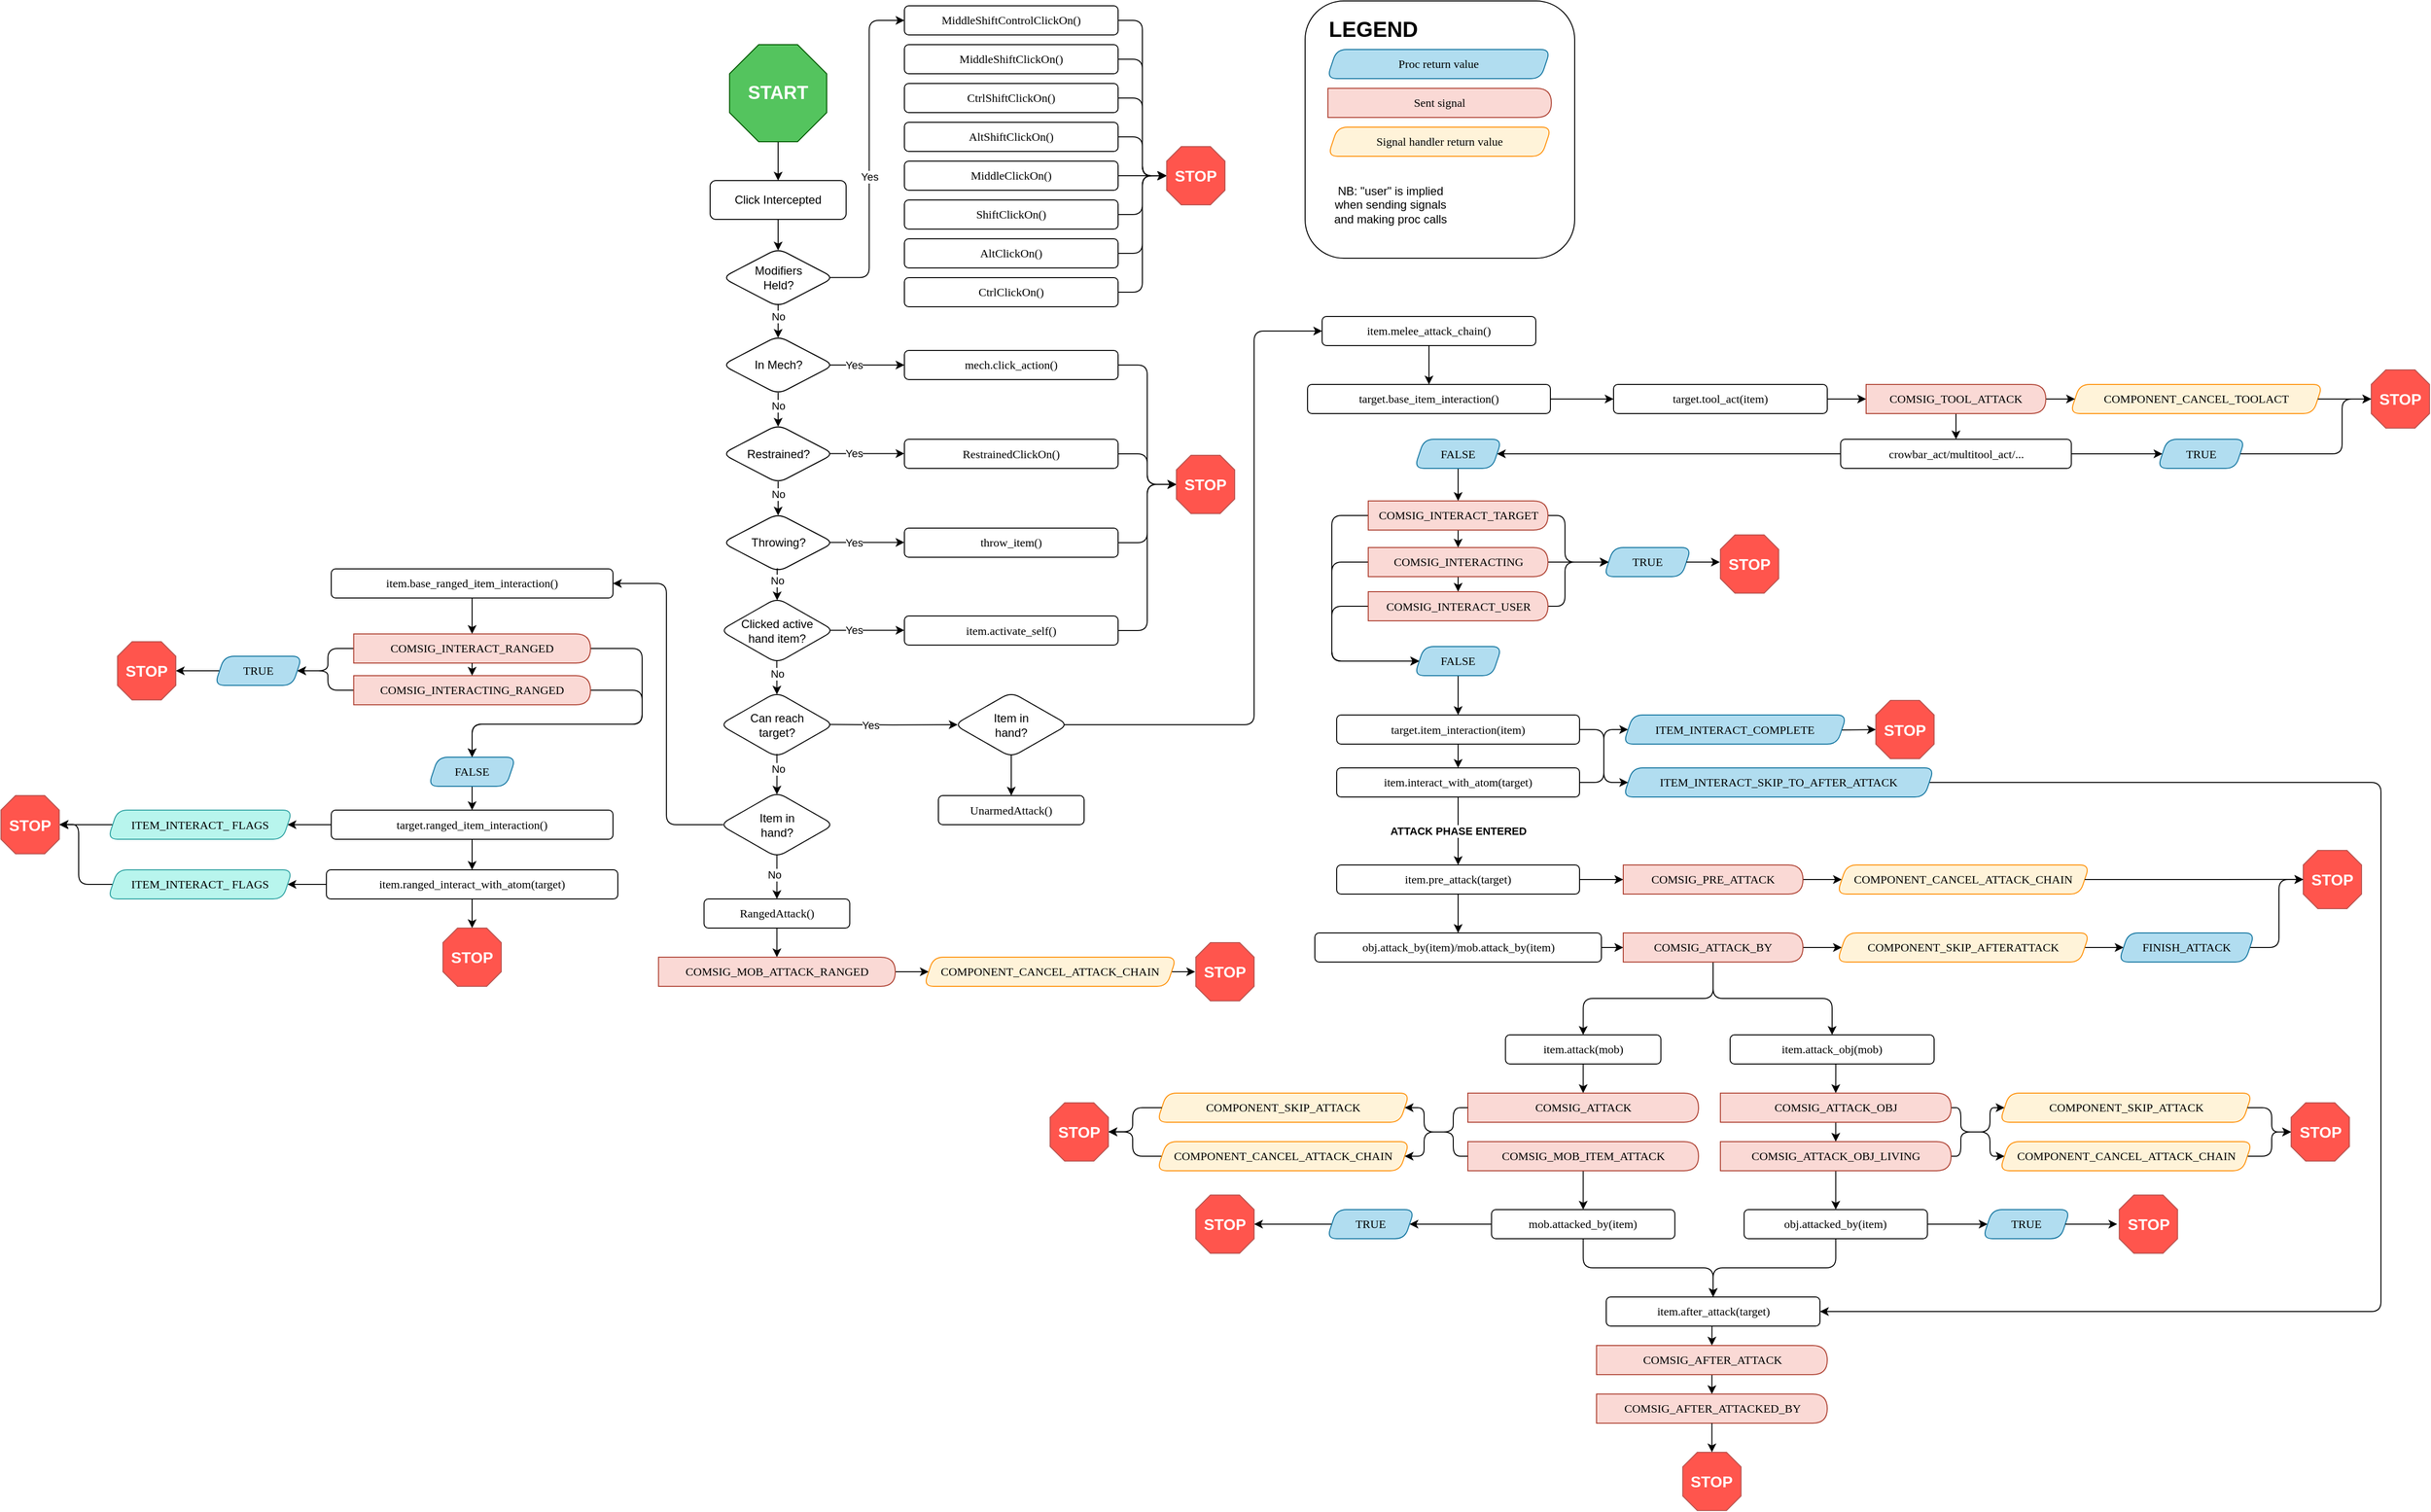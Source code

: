 <mxfile version="25.0.2">
  <diagram name="Page-1" id="IvHfVBntZEXHUbrrWmJ1">
    <mxGraphModel dx="2052" dy="911" grid="1" gridSize="10" guides="1" tooltips="1" connect="1" arrows="1" fold="1" page="1" pageScale="1" pageWidth="850" pageHeight="1100" math="0" shadow="0">
      <root>
        <mxCell id="0" />
        <mxCell id="1" parent="0" />
        <mxCell id="DgecxJdga2C7duzVj5jg-225" value="" style="rounded=1;whiteSpace=wrap;html=1;" parent="1" vertex="1">
          <mxGeometry x="522.5" y="30" width="277.5" height="265" as="geometry" />
        </mxCell>
        <mxCell id="w_bjVSBwZNk3pjQ0roGg-73" style="edgeStyle=orthogonalEdgeStyle;rounded=0;orthogonalLoop=1;jettySize=auto;html=1;exitX=0.5;exitY=1;exitDx=0;exitDy=0;exitPerimeter=0;entryX=0.5;entryY=0;entryDx=0;entryDy=0;" parent="1" source="w_bjVSBwZNk3pjQ0roGg-14" target="w_bjVSBwZNk3pjQ0roGg-71" edge="1">
          <mxGeometry relative="1" as="geometry" />
        </mxCell>
        <mxCell id="w_bjVSBwZNk3pjQ0roGg-14" value="START" style="whiteSpace=wrap;html=1;shape=mxgraph.basic.octagon2;align=center;verticalAlign=middle;dx=15;shadow=0;comic=0;fillColor=#54c45e;fontColor=#ffffff;strokeColor=#005700;fontSize=19;gradientColor=none;fontFamily=Arial;fontStyle=1;linejoin=round;linecap=round;" parent="1" vertex="1">
          <mxGeometry x="-70" y="75" width="100" height="100" as="geometry" />
        </mxCell>
        <mxCell id="w_bjVSBwZNk3pjQ0roGg-18" value="MiddleShiftControlClickOn()" style="rounded=1;whiteSpace=wrap;html=1;fontFamily=JetBrains Mono;" parent="1" vertex="1">
          <mxGeometry x="110" y="35" width="220" height="30" as="geometry" />
        </mxCell>
        <mxCell id="w_bjVSBwZNk3pjQ0roGg-24" value="" style="edgeStyle=orthogonalEdgeStyle;rounded=1;orthogonalLoop=1;jettySize=auto;html=1;entryX=0;entryY=0.5;entryDx=0;entryDy=0;curved=0;exitX=0.964;exitY=0.498;exitDx=0;exitDy=0;exitPerimeter=0;" parent="1" source="w_bjVSBwZNk3pjQ0roGg-68" target="w_bjVSBwZNk3pjQ0roGg-18" edge="1">
          <mxGeometry relative="1" as="geometry">
            <mxPoint x="30" y="325" as="sourcePoint" />
            <mxPoint x="100" y="320" as="targetPoint" />
          </mxGeometry>
        </mxCell>
        <mxCell id="w_bjVSBwZNk3pjQ0roGg-25" value="Yes" style="edgeLabel;html=1;align=center;verticalAlign=middle;resizable=0;points=[];" parent="w_bjVSBwZNk3pjQ0roGg-24" vertex="1" connectable="0">
          <mxGeometry x="-0.154" relative="1" as="geometry">
            <mxPoint as="offset" />
          </mxGeometry>
        </mxCell>
        <mxCell id="w_bjVSBwZNk3pjQ0roGg-115" style="edgeStyle=orthogonalEdgeStyle;rounded=1;orthogonalLoop=1;jettySize=auto;html=1;exitX=1;exitY=0.5;exitDx=0;exitDy=0;entryX=0.002;entryY=0.5;entryDx=0;entryDy=0;entryPerimeter=0;curved=0;" parent="1" source="w_bjVSBwZNk3pjQ0roGg-30" target="w_bjVSBwZNk3pjQ0roGg-111" edge="1">
          <mxGeometry relative="1" as="geometry" />
        </mxCell>
        <mxCell id="w_bjVSBwZNk3pjQ0roGg-30" value="mech.click_action()" style="rounded=1;whiteSpace=wrap;html=1;fontFamily=JetBrains Mono;" parent="1" vertex="1">
          <mxGeometry x="110" y="390" width="220" height="30" as="geometry" />
        </mxCell>
        <mxCell id="DgecxJdga2C7duzVj5jg-12" style="edgeStyle=orthogonalEdgeStyle;rounded=1;orthogonalLoop=1;jettySize=auto;html=1;exitX=1;exitY=0.5;exitDx=0;exitDy=0;entryX=0;entryY=0.5;entryDx=0;entryDy=0;curved=0;" parent="1" source="w_bjVSBwZNk3pjQ0roGg-51" target="DgecxJdga2C7duzVj5jg-3" edge="1">
          <mxGeometry relative="1" as="geometry" />
        </mxCell>
        <mxCell id="w_bjVSBwZNk3pjQ0roGg-51" value="MiddleShiftClickOn()" style="rounded=1;whiteSpace=wrap;html=1;fontFamily=JetBrains Mono;" parent="1" vertex="1">
          <mxGeometry x="110" y="75" width="220" height="30" as="geometry" />
        </mxCell>
        <mxCell id="w_bjVSBwZNk3pjQ0roGg-52" value="CtrlShiftClickOn()" style="rounded=1;whiteSpace=wrap;html=1;fontFamily=JetBrains Mono;" parent="1" vertex="1">
          <mxGeometry x="110" y="115" width="220" height="30" as="geometry" />
        </mxCell>
        <mxCell id="w_bjVSBwZNk3pjQ0roGg-60" value="COMPONENT_CANCEL_TOOLACT" style="shape=parallelogram;perimeter=parallelogramPerimeter;whiteSpace=wrap;html=1;fixedSize=1;fillColor=#fff3d9;strokeColor=#ff8f05;rounded=1;fontFamily=JetBrains Mono;size=10;" parent="1" vertex="1">
          <mxGeometry x="1310" y="425" width="260" height="30" as="geometry" />
        </mxCell>
        <mxCell id="w_bjVSBwZNk3pjQ0roGg-68" value="Modifiers&lt;div&gt;Held?&lt;/div&gt;" style="shape=rhombus;perimeter=rhombusPerimeter;whiteSpace=wrap;html=1;align=center;rounded=1;points=[[0,0,0,0,0],[0,0.5,0,0,0],[0,1,0,0,0],[0.5,0.05,0,0,-1],[0.5,0.95,0,0,0],[1,0,0,0,0],[1,0.5,0,0,0],[1,1,0,0,0]];" parent="1" vertex="1">
          <mxGeometry x="-77.5" y="285" width="115" height="60" as="geometry" />
        </mxCell>
        <mxCell id="w_bjVSBwZNk3pjQ0roGg-71" value="Click Intercepted" style="rounded=1;whiteSpace=wrap;html=1;fontFamily=Helvetica;" parent="1" vertex="1">
          <mxGeometry x="-90" y="215" width="140" height="40" as="geometry" />
        </mxCell>
        <mxCell id="w_bjVSBwZNk3pjQ0roGg-75" style="edgeStyle=orthogonalEdgeStyle;rounded=0;orthogonalLoop=1;jettySize=auto;html=1;exitX=0.5;exitY=1;exitDx=0;exitDy=0;entryX=0.5;entryY=0.05;entryDx=0;entryDy=-1;entryPerimeter=0;" parent="1" source="w_bjVSBwZNk3pjQ0roGg-71" target="w_bjVSBwZNk3pjQ0roGg-68" edge="1">
          <mxGeometry relative="1" as="geometry" />
        </mxCell>
        <mxCell id="w_bjVSBwZNk3pjQ0roGg-80" style="edgeStyle=orthogonalEdgeStyle;rounded=0;orthogonalLoop=1;jettySize=auto;html=1;exitX=0.96;exitY=0.5;exitDx=0;exitDy=0;exitPerimeter=0;entryX=0;entryY=0.5;entryDx=0;entryDy=0;" parent="1" source="w_bjVSBwZNk3pjQ0roGg-76" target="w_bjVSBwZNk3pjQ0roGg-30" edge="1">
          <mxGeometry relative="1" as="geometry" />
        </mxCell>
        <mxCell id="w_bjVSBwZNk3pjQ0roGg-100" value="Yes" style="edgeLabel;html=1;align=center;verticalAlign=middle;resizable=0;points=[];" parent="w_bjVSBwZNk3pjQ0roGg-80" vertex="1" connectable="0">
          <mxGeometry x="-0.367" relative="1" as="geometry">
            <mxPoint as="offset" />
          </mxGeometry>
        </mxCell>
        <mxCell id="w_bjVSBwZNk3pjQ0roGg-76" value="In Mech?" style="shape=rhombus;perimeter=rhombusPerimeter;whiteSpace=wrap;html=1;align=center;rounded=1;points=[[0,0,0,0,0],[0,0.5,0,0,0],[0,1,0,0,0],[0.5,0.05,0,0,-1],[0.5,0.95,0,0,0],[0.96,0.5,0,0,0],[1,0,0,0,0],[1,1,0,0,0]];" parent="1" vertex="1">
          <mxGeometry x="-77.5" y="375" width="115" height="60" as="geometry" />
        </mxCell>
        <mxCell id="w_bjVSBwZNk3pjQ0roGg-77" style="edgeStyle=orthogonalEdgeStyle;rounded=0;orthogonalLoop=1;jettySize=auto;html=1;exitX=0.5;exitY=0.95;exitDx=0;exitDy=0;exitPerimeter=0;entryX=0.5;entryY=0.05;entryDx=0;entryDy=-1;entryPerimeter=0;" parent="1" source="w_bjVSBwZNk3pjQ0roGg-68" target="w_bjVSBwZNk3pjQ0roGg-76" edge="1">
          <mxGeometry relative="1" as="geometry" />
        </mxCell>
        <mxCell id="w_bjVSBwZNk3pjQ0roGg-84" value="No" style="edgeLabel;html=1;align=center;verticalAlign=middle;resizable=0;points=[];" parent="w_bjVSBwZNk3pjQ0roGg-77" vertex="1" connectable="0">
          <mxGeometry x="0.04" relative="1" as="geometry">
            <mxPoint y="-5" as="offset" />
          </mxGeometry>
        </mxCell>
        <mxCell id="w_bjVSBwZNk3pjQ0roGg-81" value="AltShiftClickOn()" style="rounded=1;whiteSpace=wrap;html=1;fontFamily=JetBrains Mono;" parent="1" vertex="1">
          <mxGeometry x="110" y="155" width="220" height="30" as="geometry" />
        </mxCell>
        <mxCell id="DgecxJdga2C7duzVj5jg-9" style="edgeStyle=orthogonalEdgeStyle;rounded=1;orthogonalLoop=1;jettySize=auto;html=1;exitX=1;exitY=0.5;exitDx=0;exitDy=0;curved=0;entryX=0;entryY=0.5;entryDx=0;entryDy=0;entryPerimeter=0;" parent="1" source="w_bjVSBwZNk3pjQ0roGg-82" target="DgecxJdga2C7duzVj5jg-4" edge="1">
          <mxGeometry relative="1" as="geometry">
            <mxPoint x="380" y="205" as="targetPoint" />
          </mxGeometry>
        </mxCell>
        <mxCell id="w_bjVSBwZNk3pjQ0roGg-82" value="MiddleClickOn()" style="rounded=1;whiteSpace=wrap;html=1;fontFamily=JetBrains Mono;" parent="1" vertex="1">
          <mxGeometry x="110" y="195" width="220" height="30" as="geometry" />
        </mxCell>
        <mxCell id="DgecxJdga2C7duzVj5jg-8" style="edgeStyle=orthogonalEdgeStyle;rounded=1;orthogonalLoop=1;jettySize=auto;html=1;exitX=1;exitY=0.5;exitDx=0;exitDy=0;entryX=0;entryY=0.5;entryDx=0;entryDy=0;curved=0;" parent="1" source="w_bjVSBwZNk3pjQ0roGg-83" target="DgecxJdga2C7duzVj5jg-3" edge="1">
          <mxGeometry relative="1" as="geometry" />
        </mxCell>
        <mxCell id="w_bjVSBwZNk3pjQ0roGg-83" value="ShiftClickOn()" style="rounded=1;whiteSpace=wrap;html=1;fontFamily=JetBrains Mono;" parent="1" vertex="1">
          <mxGeometry x="110" y="235" width="220" height="30" as="geometry" />
        </mxCell>
        <mxCell id="w_bjVSBwZNk3pjQ0roGg-116" style="edgeStyle=orthogonalEdgeStyle;rounded=1;orthogonalLoop=1;jettySize=auto;html=1;exitX=1;exitY=0.5;exitDx=0;exitDy=0;entryX=0;entryY=0.5;entryDx=0;entryDy=0;curved=0;" parent="1" source="w_bjVSBwZNk3pjQ0roGg-85" target="w_bjVSBwZNk3pjQ0roGg-113" edge="1">
          <mxGeometry relative="1" as="geometry" />
        </mxCell>
        <mxCell id="w_bjVSBwZNk3pjQ0roGg-85" value="RestrainedClickOn()" style="rounded=1;whiteSpace=wrap;html=1;fontFamily=JetBrains Mono;" parent="1" vertex="1">
          <mxGeometry x="110" y="481.5" width="220" height="30" as="geometry" />
        </mxCell>
        <mxCell id="w_bjVSBwZNk3pjQ0roGg-87" value="Restrained?" style="shape=rhombus;perimeter=rhombusPerimeter;whiteSpace=wrap;html=1;align=center;rounded=1;points=[[0,0,0,0,0],[0,0.5,0,0,0],[0,1,0,0,0],[0.5,0.05,0,0,-1],[0.5,0.95,0,0,0],[0.96,0.5,0,0,0],[1,0,0,0,0],[1,1,0,0,0]];" parent="1" vertex="1">
          <mxGeometry x="-77.5" y="466.5" width="115" height="60" as="geometry" />
        </mxCell>
        <mxCell id="w_bjVSBwZNk3pjQ0roGg-88" style="edgeStyle=orthogonalEdgeStyle;rounded=0;orthogonalLoop=1;jettySize=auto;html=1;exitX=0.5;exitY=0.95;exitDx=0;exitDy=0;exitPerimeter=0;entryX=0.5;entryY=0.05;entryDx=0;entryDy=-1;entryPerimeter=0;" parent="1" target="w_bjVSBwZNk3pjQ0roGg-87" edge="1">
          <mxGeometry relative="1" as="geometry">
            <mxPoint x="-20" y="433.5" as="sourcePoint" />
          </mxGeometry>
        </mxCell>
        <mxCell id="w_bjVSBwZNk3pjQ0roGg-89" value="No" style="edgeLabel;html=1;align=center;verticalAlign=middle;resizable=0;points=[];" parent="w_bjVSBwZNk3pjQ0roGg-88" vertex="1" connectable="0">
          <mxGeometry x="0.04" relative="1" as="geometry">
            <mxPoint y="-5" as="offset" />
          </mxGeometry>
        </mxCell>
        <mxCell id="w_bjVSBwZNk3pjQ0roGg-90" value="throw_item()" style="rounded=1;whiteSpace=wrap;html=1;fontFamily=JetBrains Mono;" parent="1" vertex="1">
          <mxGeometry x="110" y="573" width="220" height="30" as="geometry" />
        </mxCell>
        <mxCell id="w_bjVSBwZNk3pjQ0roGg-92" value="Throwing?" style="shape=rhombus;perimeter=rhombusPerimeter;whiteSpace=wrap;html=1;align=center;rounded=1;points=[[0,0,0,0,0],[0,0.5,0,0,0],[0,1,0,0,0],[0.5,0.05,0,0,-1],[0.5,0.95,0,0,0],[0.96,0.5,0,0,0],[1,0,0,0,0],[1,1,0,0,0]];" parent="1" vertex="1">
          <mxGeometry x="-77.5" y="558" width="115" height="60" as="geometry" />
        </mxCell>
        <mxCell id="w_bjVSBwZNk3pjQ0roGg-93" style="edgeStyle=orthogonalEdgeStyle;rounded=0;orthogonalLoop=1;jettySize=auto;html=1;exitX=0.5;exitY=0.95;exitDx=0;exitDy=0;exitPerimeter=0;entryX=0.5;entryY=0.05;entryDx=0;entryDy=-1;entryPerimeter=0;" parent="1" target="w_bjVSBwZNk3pjQ0roGg-92" edge="1">
          <mxGeometry relative="1" as="geometry">
            <mxPoint x="-20" y="525" as="sourcePoint" />
          </mxGeometry>
        </mxCell>
        <mxCell id="w_bjVSBwZNk3pjQ0roGg-94" value="No" style="edgeLabel;html=1;align=center;verticalAlign=middle;resizable=0;points=[];" parent="w_bjVSBwZNk3pjQ0roGg-93" vertex="1" connectable="0">
          <mxGeometry x="0.04" relative="1" as="geometry">
            <mxPoint y="-5" as="offset" />
          </mxGeometry>
        </mxCell>
        <mxCell id="w_bjVSBwZNk3pjQ0roGg-118" style="edgeStyle=orthogonalEdgeStyle;rounded=1;orthogonalLoop=1;jettySize=auto;html=1;exitX=1;exitY=0.5;exitDx=0;exitDy=0;entryX=0;entryY=0.5;entryDx=0;entryDy=0;curved=0;" parent="1" source="w_bjVSBwZNk3pjQ0roGg-95" target="w_bjVSBwZNk3pjQ0roGg-113" edge="1">
          <mxGeometry relative="1" as="geometry" />
        </mxCell>
        <mxCell id="w_bjVSBwZNk3pjQ0roGg-95" value="item.activate_self()" style="rounded=1;whiteSpace=wrap;html=1;fontFamily=JetBrains Mono;" parent="1" vertex="1">
          <mxGeometry x="110" y="663.5" width="220" height="30" as="geometry" />
        </mxCell>
        <mxCell id="w_bjVSBwZNk3pjQ0roGg-97" value="Clicked active&lt;div&gt;hand item?&lt;/div&gt;" style="shape=rhombus;perimeter=rhombusPerimeter;whiteSpace=wrap;html=1;align=center;rounded=1;points=[[0,0,0,0,0],[0,0.5,0,0,0],[0,1,0,0,0],[0.5,0.05,0,0,-1],[0.5,0.95,0,0,0],[0.96,0.5,0,0,0],[1,0,0,0,0],[1,1,0,0,0]];" parent="1" vertex="1">
          <mxGeometry x="-79.75" y="645" width="117.5" height="67" as="geometry" />
        </mxCell>
        <mxCell id="w_bjVSBwZNk3pjQ0roGg-101" style="edgeStyle=orthogonalEdgeStyle;rounded=0;orthogonalLoop=1;jettySize=auto;html=1;exitX=0.96;exitY=0.5;exitDx=0;exitDy=0;exitPerimeter=0;entryX=0;entryY=0.5;entryDx=0;entryDy=0;" parent="1" edge="1">
          <mxGeometry relative="1" as="geometry">
            <mxPoint x="33" y="496.21" as="sourcePoint" />
            <mxPoint x="110" y="496.21" as="targetPoint" />
          </mxGeometry>
        </mxCell>
        <mxCell id="w_bjVSBwZNk3pjQ0roGg-102" value="Yes" style="edgeLabel;html=1;align=center;verticalAlign=middle;resizable=0;points=[];" parent="w_bjVSBwZNk3pjQ0roGg-101" vertex="1" connectable="0">
          <mxGeometry x="-0.367" relative="1" as="geometry">
            <mxPoint as="offset" />
          </mxGeometry>
        </mxCell>
        <mxCell id="w_bjVSBwZNk3pjQ0roGg-103" style="edgeStyle=orthogonalEdgeStyle;rounded=0;orthogonalLoop=1;jettySize=auto;html=1;exitX=0.96;exitY=0.5;exitDx=0;exitDy=0;exitPerimeter=0;entryX=0;entryY=0.5;entryDx=0;entryDy=0;" parent="1" edge="1">
          <mxGeometry relative="1" as="geometry">
            <mxPoint x="33" y="587.71" as="sourcePoint" />
            <mxPoint x="110" y="587.71" as="targetPoint" />
          </mxGeometry>
        </mxCell>
        <mxCell id="w_bjVSBwZNk3pjQ0roGg-104" value="Yes" style="edgeLabel;html=1;align=center;verticalAlign=middle;resizable=0;points=[];" parent="w_bjVSBwZNk3pjQ0roGg-103" vertex="1" connectable="0">
          <mxGeometry x="-0.367" relative="1" as="geometry">
            <mxPoint as="offset" />
          </mxGeometry>
        </mxCell>
        <mxCell id="w_bjVSBwZNk3pjQ0roGg-105" style="edgeStyle=orthogonalEdgeStyle;rounded=0;orthogonalLoop=1;jettySize=auto;html=1;exitX=0.96;exitY=0.5;exitDx=0;exitDy=0;exitPerimeter=0;entryX=0;entryY=0.5;entryDx=0;entryDy=0;" parent="1" edge="1">
          <mxGeometry relative="1" as="geometry">
            <mxPoint x="33" y="678.21" as="sourcePoint" />
            <mxPoint x="110" y="678.21" as="targetPoint" />
          </mxGeometry>
        </mxCell>
        <mxCell id="w_bjVSBwZNk3pjQ0roGg-106" value="Yes" style="edgeLabel;html=1;align=center;verticalAlign=middle;resizable=0;points=[];" parent="w_bjVSBwZNk3pjQ0roGg-105" vertex="1" connectable="0">
          <mxGeometry x="-0.367" relative="1" as="geometry">
            <mxPoint as="offset" />
          </mxGeometry>
        </mxCell>
        <mxCell id="w_bjVSBwZNk3pjQ0roGg-108" style="edgeStyle=orthogonalEdgeStyle;rounded=0;orthogonalLoop=1;jettySize=auto;html=1;exitX=0.5;exitY=0.95;exitDx=0;exitDy=0;exitPerimeter=0;entryX=0.5;entryY=0.05;entryDx=0;entryDy=-1;entryPerimeter=0;" parent="1" source="w_bjVSBwZNk3pjQ0roGg-92" target="w_bjVSBwZNk3pjQ0roGg-97" edge="1">
          <mxGeometry relative="1" as="geometry" />
        </mxCell>
        <mxCell id="w_bjVSBwZNk3pjQ0roGg-109" value="No" style="edgeLabel;html=1;align=center;verticalAlign=middle;resizable=0;points=[];" parent="w_bjVSBwZNk3pjQ0roGg-108" vertex="1" connectable="0">
          <mxGeometry x="-0.222" relative="1" as="geometry">
            <mxPoint as="offset" />
          </mxGeometry>
        </mxCell>
        <mxCell id="w_bjVSBwZNk3pjQ0roGg-113" value="" style="group;movable=1;resizable=1;rotatable=1;deletable=1;editable=1;locked=0;connectable=1;" parent="1" vertex="1" connectable="0">
          <mxGeometry x="390" y="498" width="60" height="60" as="geometry" />
        </mxCell>
        <mxCell id="w_bjVSBwZNk3pjQ0roGg-111" value="" style="verticalLabelPosition=bottom;verticalAlign=top;html=1;shape=mxgraph.basic.polygon;polyCoords=[[0.25,0],[0.75,0],[1,0.25],[1,0.75],[0.75,1],[0.25,1],[0,0.75],[0,0.25]];polyline=0;linejoin=round;fillColor=#ff554d;strokeColor=#b85450;" parent="w_bjVSBwZNk3pjQ0roGg-113" vertex="1">
          <mxGeometry width="60" height="60.0" as="geometry" />
        </mxCell>
        <mxCell id="w_bjVSBwZNk3pjQ0roGg-112" value="STOP" style="text;html=1;align=center;verticalAlign=middle;whiteSpace=wrap;rounded=0;fontFamily=Arial;fontStyle=1;fontColor=#FFFFFF;fontSize=16;movable=1;resizable=1;rotatable=1;deletable=1;editable=1;locked=0;connectable=1;" parent="w_bjVSBwZNk3pjQ0roGg-113" vertex="1">
          <mxGeometry x="14.173" y="24.567" width="31.654" height="10.866" as="geometry" />
        </mxCell>
        <mxCell id="w_bjVSBwZNk3pjQ0roGg-117" style="edgeStyle=orthogonalEdgeStyle;rounded=1;orthogonalLoop=1;jettySize=auto;html=1;exitX=1;exitY=0.5;exitDx=0;exitDy=0;entryX=-0.003;entryY=0.499;entryDx=0;entryDy=0;entryPerimeter=0;curved=0;" parent="1" source="w_bjVSBwZNk3pjQ0roGg-90" target="w_bjVSBwZNk3pjQ0roGg-111" edge="1">
          <mxGeometry relative="1" as="geometry" />
        </mxCell>
        <mxCell id="DgecxJdga2C7duzVj5jg-7" style="edgeStyle=orthogonalEdgeStyle;rounded=1;orthogonalLoop=1;jettySize=auto;html=1;exitX=1;exitY=0.5;exitDx=0;exitDy=0;entryX=0;entryY=0.5;entryDx=0;entryDy=0;curved=0;" parent="1" source="DgecxJdga2C7duzVj5jg-1" target="DgecxJdga2C7duzVj5jg-3" edge="1">
          <mxGeometry relative="1" as="geometry" />
        </mxCell>
        <mxCell id="DgecxJdga2C7duzVj5jg-1" value="AltClickOn()" style="rounded=1;whiteSpace=wrap;html=1;fontFamily=JetBrains Mono;" parent="1" vertex="1">
          <mxGeometry x="110" y="275" width="220" height="30" as="geometry" />
        </mxCell>
        <mxCell id="DgecxJdga2C7duzVj5jg-2" value="CtrlClickOn()" style="rounded=1;whiteSpace=wrap;html=1;fontFamily=JetBrains Mono;" parent="1" vertex="1">
          <mxGeometry x="110" y="315" width="220" height="30" as="geometry" />
        </mxCell>
        <mxCell id="DgecxJdga2C7duzVj5jg-3" value="" style="group;movable=1;resizable=1;rotatable=1;deletable=1;editable=1;locked=0;connectable=1;" parent="1" vertex="1" connectable="0">
          <mxGeometry x="380" y="180" width="60" height="60" as="geometry" />
        </mxCell>
        <mxCell id="DgecxJdga2C7duzVj5jg-4" value="" style="verticalLabelPosition=bottom;verticalAlign=top;html=1;shape=mxgraph.basic.polygon;polyCoords=[[0.25,0],[0.75,0],[1,0.25],[1,0.75],[0.75,1],[0.25,1],[0,0.75],[0,0.25]];polyline=0;linejoin=round;fillColor=#ff554d;strokeColor=#b85450;" parent="DgecxJdga2C7duzVj5jg-3" vertex="1">
          <mxGeometry width="60" height="60.0" as="geometry" />
        </mxCell>
        <mxCell id="DgecxJdga2C7duzVj5jg-5" value="STOP" style="text;html=1;align=center;verticalAlign=middle;whiteSpace=wrap;rounded=0;fontFamily=Arial;fontStyle=1;fontColor=#FFFFFF;fontSize=16;movable=1;resizable=1;rotatable=1;deletable=1;editable=1;locked=0;connectable=1;" parent="DgecxJdga2C7duzVj5jg-3" vertex="1">
          <mxGeometry x="14.173" y="24.567" width="31.654" height="10.866" as="geometry" />
        </mxCell>
        <mxCell id="DgecxJdga2C7duzVj5jg-6" style="edgeStyle=orthogonalEdgeStyle;rounded=1;orthogonalLoop=1;jettySize=auto;html=1;exitX=1;exitY=0.5;exitDx=0;exitDy=0;entryX=-0.006;entryY=0.503;entryDx=0;entryDy=0;entryPerimeter=0;curved=0;" parent="1" source="DgecxJdga2C7duzVj5jg-2" target="DgecxJdga2C7duzVj5jg-4" edge="1">
          <mxGeometry relative="1" as="geometry" />
        </mxCell>
        <mxCell id="DgecxJdga2C7duzVj5jg-10" style="edgeStyle=orthogonalEdgeStyle;rounded=1;orthogonalLoop=1;jettySize=auto;html=1;exitX=1;exitY=0.5;exitDx=0;exitDy=0;entryX=-0.006;entryY=0.5;entryDx=0;entryDy=0;entryPerimeter=0;curved=0;" parent="1" source="w_bjVSBwZNk3pjQ0roGg-81" target="DgecxJdga2C7duzVj5jg-4" edge="1">
          <mxGeometry relative="1" as="geometry" />
        </mxCell>
        <mxCell id="DgecxJdga2C7duzVj5jg-11" style="edgeStyle=orthogonalEdgeStyle;rounded=1;orthogonalLoop=1;jettySize=auto;html=1;exitX=1;exitY=0.5;exitDx=0;exitDy=0;entryX=-0.011;entryY=0.5;entryDx=0;entryDy=0;entryPerimeter=0;curved=0;" parent="1" source="w_bjVSBwZNk3pjQ0roGg-52" target="DgecxJdga2C7duzVj5jg-4" edge="1">
          <mxGeometry relative="1" as="geometry" />
        </mxCell>
        <mxCell id="DgecxJdga2C7duzVj5jg-13" style="edgeStyle=orthogonalEdgeStyle;rounded=1;orthogonalLoop=1;jettySize=auto;html=1;exitX=1;exitY=0.5;exitDx=0;exitDy=0;entryX=-0.006;entryY=0.5;entryDx=0;entryDy=0;entryPerimeter=0;curved=0;" parent="1" source="w_bjVSBwZNk3pjQ0roGg-18" target="DgecxJdga2C7duzVj5jg-4" edge="1">
          <mxGeometry relative="1" as="geometry" />
        </mxCell>
        <mxCell id="DgecxJdga2C7duzVj5jg-14" value="Can reach&lt;div&gt;target?&lt;/div&gt;" style="shape=rhombus;perimeter=rhombusPerimeter;whiteSpace=wrap;html=1;align=center;rounded=1;points=[[0,0,0,0,0],[0,0.5,0,0,0],[0,1,0,0,0],[0.5,0.05,0,0,-1],[0.5,0.95,0,0,0],[0.96,0.5,0,0,0],[1,0,0,0,0],[1,1,0,0,0]];" parent="1" vertex="1">
          <mxGeometry x="-80" y="742" width="117.5" height="67" as="geometry" />
        </mxCell>
        <mxCell id="DgecxJdga2C7duzVj5jg-15" style="edgeStyle=orthogonalEdgeStyle;rounded=0;orthogonalLoop=1;jettySize=auto;html=1;exitX=0.96;exitY=0.5;exitDx=0;exitDy=0;exitPerimeter=0;entryX=0.03;entryY=0.5;entryDx=0;entryDy=0;entryPerimeter=0;" parent="1" target="DgecxJdga2C7duzVj5jg-19" edge="1">
          <mxGeometry relative="1" as="geometry">
            <mxPoint x="32.75" y="775.21" as="sourcePoint" />
            <mxPoint x="109.75" y="775.21" as="targetPoint" />
          </mxGeometry>
        </mxCell>
        <mxCell id="DgecxJdga2C7duzVj5jg-16" value="Yes" style="edgeLabel;html=1;align=center;verticalAlign=middle;resizable=0;points=[];" parent="DgecxJdga2C7duzVj5jg-15" vertex="1" connectable="0">
          <mxGeometry x="-0.367" relative="1" as="geometry">
            <mxPoint as="offset" />
          </mxGeometry>
        </mxCell>
        <mxCell id="DgecxJdga2C7duzVj5jg-17" style="edgeStyle=orthogonalEdgeStyle;rounded=0;orthogonalLoop=1;jettySize=auto;html=1;entryX=0.5;entryY=0.05;entryDx=0;entryDy=-1;entryPerimeter=0;exitX=0.497;exitY=0.964;exitDx=0;exitDy=0;exitPerimeter=0;" parent="1" source="w_bjVSBwZNk3pjQ0roGg-97" target="DgecxJdga2C7duzVj5jg-14" edge="1">
          <mxGeometry relative="1" as="geometry">
            <mxPoint x="-21" y="715" as="sourcePoint" />
          </mxGeometry>
        </mxCell>
        <mxCell id="DgecxJdga2C7duzVj5jg-18" value="No" style="edgeLabel;html=1;align=center;verticalAlign=middle;resizable=0;points=[];" parent="DgecxJdga2C7duzVj5jg-17" vertex="1" connectable="0">
          <mxGeometry x="-0.222" relative="1" as="geometry">
            <mxPoint as="offset" />
          </mxGeometry>
        </mxCell>
        <mxCell id="DgecxJdga2C7duzVj5jg-74" style="edgeStyle=orthogonalEdgeStyle;rounded=0;orthogonalLoop=1;jettySize=auto;html=1;exitX=0.5;exitY=0.95;exitDx=0;exitDy=0;exitPerimeter=0;entryX=0.5;entryY=0;entryDx=0;entryDy=0;" parent="1" source="DgecxJdga2C7duzVj5jg-19" target="DgecxJdga2C7duzVj5jg-73" edge="1">
          <mxGeometry relative="1" as="geometry" />
        </mxCell>
        <mxCell id="DgecxJdga2C7duzVj5jg-76" style="edgeStyle=orthogonalEdgeStyle;rounded=1;orthogonalLoop=1;jettySize=auto;html=1;exitX=0.96;exitY=0.5;exitDx=0;exitDy=0;exitPerimeter=0;entryX=0;entryY=0.5;entryDx=0;entryDy=0;curved=0;" parent="1" source="DgecxJdga2C7duzVj5jg-19" target="DgecxJdga2C7duzVj5jg-75" edge="1">
          <mxGeometry relative="1" as="geometry">
            <Array as="points">
              <mxPoint x="470" y="775" />
              <mxPoint x="470" y="370" />
            </Array>
          </mxGeometry>
        </mxCell>
        <mxCell id="DgecxJdga2C7duzVj5jg-19" value="Item in&lt;div&gt;hand?&lt;/div&gt;" style="shape=rhombus;perimeter=rhombusPerimeter;whiteSpace=wrap;html=1;align=center;rounded=1;points=[[0,0,0,0,0],[0,1,0,0,0],[0.03,0.5,0,0,0],[0.5,0.05,0,0,-1],[0.5,0.95,0,0,0],[0.96,0.5,0,0,0],[1,0,0,0,0],[1,1,0,0,0]];" parent="1" vertex="1">
          <mxGeometry x="161.25" y="742" width="117.5" height="67" as="geometry" />
        </mxCell>
        <mxCell id="DgecxJdga2C7duzVj5jg-24" style="edgeStyle=orthogonalEdgeStyle;rounded=0;orthogonalLoop=1;jettySize=auto;html=1;exitX=0.5;exitY=0.95;exitDx=0;exitDy=0;exitPerimeter=0;entryX=0.5;entryY=0;entryDx=0;entryDy=0;" parent="1" source="DgecxJdga2C7duzVj5jg-20" target="DgecxJdga2C7duzVj5jg-23" edge="1">
          <mxGeometry relative="1" as="geometry" />
        </mxCell>
        <mxCell id="DgecxJdga2C7duzVj5jg-25" value="No" style="edgeLabel;html=1;align=center;verticalAlign=middle;resizable=0;points=[];" parent="DgecxJdga2C7duzVj5jg-24" vertex="1" connectable="0">
          <mxGeometry x="-0.066" y="-3" relative="1" as="geometry">
            <mxPoint as="offset" />
          </mxGeometry>
        </mxCell>
        <mxCell id="DgecxJdga2C7duzVj5jg-35" style="edgeStyle=orthogonalEdgeStyle;rounded=1;orthogonalLoop=1;jettySize=auto;html=1;exitX=0.03;exitY=0.5;exitDx=0;exitDy=0;exitPerimeter=0;entryX=1;entryY=0.5;entryDx=0;entryDy=0;curved=0;" parent="1" source="DgecxJdga2C7duzVj5jg-20" target="DgecxJdga2C7duzVj5jg-34" edge="1">
          <mxGeometry relative="1" as="geometry" />
        </mxCell>
        <mxCell id="DgecxJdga2C7duzVj5jg-20" value="Item in&lt;div&gt;hand?&lt;/div&gt;" style="shape=rhombus;perimeter=rhombusPerimeter;whiteSpace=wrap;html=1;align=center;rounded=1;points=[[0,0,0,0,0],[0,1,0,0,0],[0.03,0.5,0,0,0],[0.5,0.05,0,0,-1],[0.5,0.95,0,0,0],[0.96,0.5,0,0,0],[1,0,0,0,0],[1,1,0,0,0]];" parent="1" vertex="1">
          <mxGeometry x="-80" y="845" width="117.5" height="67" as="geometry" />
        </mxCell>
        <mxCell id="DgecxJdga2C7duzVj5jg-21" style="edgeStyle=orthogonalEdgeStyle;rounded=0;orthogonalLoop=1;jettySize=auto;html=1;exitX=0.5;exitY=0.95;exitDx=0;exitDy=0;exitPerimeter=0;entryX=0.5;entryY=0.05;entryDx=0;entryDy=-1;entryPerimeter=0;" parent="1" source="DgecxJdga2C7duzVj5jg-14" target="DgecxJdga2C7duzVj5jg-20" edge="1">
          <mxGeometry relative="1" as="geometry" />
        </mxCell>
        <mxCell id="DgecxJdga2C7duzVj5jg-22" value="No" style="edgeLabel;html=1;align=center;verticalAlign=middle;resizable=0;points=[];" parent="DgecxJdga2C7duzVj5jg-21" vertex="1" connectable="0">
          <mxGeometry x="-0.383" y="1" relative="1" as="geometry">
            <mxPoint as="offset" />
          </mxGeometry>
        </mxCell>
        <mxCell id="DgecxJdga2C7duzVj5jg-27" style="edgeStyle=orthogonalEdgeStyle;rounded=0;orthogonalLoop=1;jettySize=auto;html=1;exitX=0.5;exitY=1;exitDx=0;exitDy=0;entryX=0.5;entryY=0;entryDx=0;entryDy=0;" parent="1" source="DgecxJdga2C7duzVj5jg-23" target="DgecxJdga2C7duzVj5jg-26" edge="1">
          <mxGeometry relative="1" as="geometry" />
        </mxCell>
        <mxCell id="DgecxJdga2C7duzVj5jg-23" value="RangedAttack()" style="rounded=1;whiteSpace=wrap;html=1;fontFamily=JetBrains Mono;" parent="1" vertex="1">
          <mxGeometry x="-96.25" y="955" width="150" height="30" as="geometry" />
        </mxCell>
        <mxCell id="DgecxJdga2C7duzVj5jg-29" style="edgeStyle=orthogonalEdgeStyle;rounded=0;orthogonalLoop=1;jettySize=auto;html=1;exitX=1;exitY=0.5;exitDx=0;exitDy=0;entryX=0;entryY=0.5;entryDx=0;entryDy=0;" parent="1" source="DgecxJdga2C7duzVj5jg-26" target="DgecxJdga2C7duzVj5jg-28" edge="1">
          <mxGeometry relative="1" as="geometry" />
        </mxCell>
        <mxCell id="DgecxJdga2C7duzVj5jg-26" value="COMSIG_MOB_ATTACK_RANGED" style="shape=delay;whiteSpace=wrap;html=1;fillColor=#fad9d5;strokeColor=#ae4132;fontFamily=JetBrains Mono;" parent="1" vertex="1">
          <mxGeometry x="-143.12" y="1015" width="243.75" height="30" as="geometry" />
        </mxCell>
        <mxCell id="DgecxJdga2C7duzVj5jg-33" style="edgeStyle=orthogonalEdgeStyle;rounded=0;orthogonalLoop=1;jettySize=auto;html=1;exitX=1;exitY=0.5;exitDx=0;exitDy=0;entryX=-0.011;entryY=0.503;entryDx=0;entryDy=0;entryPerimeter=0;" parent="1" source="DgecxJdga2C7duzVj5jg-28" target="DgecxJdga2C7duzVj5jg-31" edge="1">
          <mxGeometry relative="1" as="geometry">
            <mxPoint x="400" y="1045" as="targetPoint" />
          </mxGeometry>
        </mxCell>
        <mxCell id="DgecxJdga2C7duzVj5jg-28" value="COMPONENT_CANCEL_ATTACK_CHAIN" style="shape=parallelogram;perimeter=parallelogramPerimeter;whiteSpace=wrap;html=1;fixedSize=1;fillColor=#fff3d9;strokeColor=#ff8f05;rounded=1;fontFamily=JetBrains Mono;size=10;" parent="1" vertex="1">
          <mxGeometry x="130" y="1015" width="260" height="30" as="geometry" />
        </mxCell>
        <mxCell id="DgecxJdga2C7duzVj5jg-30" value="" style="group;movable=1;resizable=1;rotatable=1;deletable=1;editable=1;locked=0;connectable=1;" parent="1" vertex="1" connectable="0">
          <mxGeometry x="410" y="1000" width="60" height="60" as="geometry" />
        </mxCell>
        <mxCell id="DgecxJdga2C7duzVj5jg-31" value="" style="verticalLabelPosition=bottom;verticalAlign=top;html=1;shape=mxgraph.basic.polygon;polyCoords=[[0.25,0],[0.75,0],[1,0.25],[1,0.75],[0.75,1],[0.25,1],[0,0.75],[0,0.25]];polyline=0;linejoin=round;fillColor=#ff554d;strokeColor=#b85450;" parent="DgecxJdga2C7duzVj5jg-30" vertex="1">
          <mxGeometry width="60" height="60.0" as="geometry" />
        </mxCell>
        <mxCell id="DgecxJdga2C7duzVj5jg-32" value="STOP" style="text;html=1;align=center;verticalAlign=middle;whiteSpace=wrap;rounded=0;fontFamily=Arial;fontStyle=1;fontColor=#FFFFFF;fontSize=16;movable=1;resizable=1;rotatable=1;deletable=1;editable=1;locked=0;connectable=1;" parent="DgecxJdga2C7duzVj5jg-30" vertex="1">
          <mxGeometry x="14.173" y="24.567" width="31.654" height="10.866" as="geometry" />
        </mxCell>
        <mxCell id="DgecxJdga2C7duzVj5jg-48" style="edgeStyle=orthogonalEdgeStyle;rounded=0;orthogonalLoop=1;jettySize=auto;html=1;exitX=0.5;exitY=1;exitDx=0;exitDy=0;entryX=0.5;entryY=0;entryDx=0;entryDy=0;" parent="1" source="DgecxJdga2C7duzVj5jg-34" target="DgecxJdga2C7duzVj5jg-36" edge="1">
          <mxGeometry relative="1" as="geometry" />
        </mxCell>
        <mxCell id="DgecxJdga2C7duzVj5jg-34" value="item.base_ranged_item_interaction()" style="rounded=1;whiteSpace=wrap;html=1;fontFamily=JetBrains Mono;" parent="1" vertex="1">
          <mxGeometry x="-480" y="615" width="290" height="30" as="geometry" />
        </mxCell>
        <mxCell id="DgecxJdga2C7duzVj5jg-39" style="edgeStyle=orthogonalEdgeStyle;rounded=1;orthogonalLoop=1;jettySize=auto;html=1;exitX=0;exitY=0.5;exitDx=0;exitDy=0;curved=0;" parent="1" source="DgecxJdga2C7duzVj5jg-36" target="DgecxJdga2C7duzVj5jg-38" edge="1">
          <mxGeometry relative="1" as="geometry" />
        </mxCell>
        <mxCell id="DgecxJdga2C7duzVj5jg-46" style="edgeStyle=orthogonalEdgeStyle;rounded=1;orthogonalLoop=1;jettySize=auto;html=1;exitX=1;exitY=0.5;exitDx=0;exitDy=0;entryX=0.5;entryY=0;entryDx=0;entryDy=0;curved=0;" parent="1" source="DgecxJdga2C7duzVj5jg-36" target="DgecxJdga2C7duzVj5jg-45" edge="1">
          <mxGeometry relative="1" as="geometry">
            <Array as="points">
              <mxPoint x="-160" y="697" />
              <mxPoint x="-160" y="775" />
              <mxPoint x="-335" y="775" />
            </Array>
          </mxGeometry>
        </mxCell>
        <mxCell id="DgecxJdga2C7duzVj5jg-36" value="COMSIG_INTERACT_RANGED" style="shape=delay;whiteSpace=wrap;html=1;fillColor=#fad9d5;strokeColor=#ae4132;fontFamily=JetBrains Mono;" parent="1" vertex="1">
          <mxGeometry x="-456.88" y="682" width="243.75" height="30" as="geometry" />
        </mxCell>
        <mxCell id="DgecxJdga2C7duzVj5jg-40" style="edgeStyle=orthogonalEdgeStyle;rounded=1;orthogonalLoop=1;jettySize=auto;html=1;exitX=0;exitY=0.5;exitDx=0;exitDy=0;curved=0;" parent="1" source="DgecxJdga2C7duzVj5jg-37" target="DgecxJdga2C7duzVj5jg-38" edge="1">
          <mxGeometry relative="1" as="geometry" />
        </mxCell>
        <mxCell id="DgecxJdga2C7duzVj5jg-47" style="edgeStyle=orthogonalEdgeStyle;rounded=1;orthogonalLoop=1;jettySize=auto;html=1;exitX=1;exitY=0.5;exitDx=0;exitDy=0;entryX=0.5;entryY=0;entryDx=0;entryDy=0;curved=0;" parent="1" source="DgecxJdga2C7duzVj5jg-37" target="DgecxJdga2C7duzVj5jg-45" edge="1">
          <mxGeometry relative="1" as="geometry">
            <Array as="points">
              <mxPoint x="-160" y="740" />
              <mxPoint x="-160" y="775" />
              <mxPoint x="-335" y="775" />
            </Array>
          </mxGeometry>
        </mxCell>
        <mxCell id="DgecxJdga2C7duzVj5jg-37" value="COMSIG_INTERACTING_RANGED" style="shape=delay;whiteSpace=wrap;html=1;fillColor=#fad9d5;strokeColor=#ae4132;fontFamily=JetBrains Mono;" parent="1" vertex="1">
          <mxGeometry x="-456.88" y="725" width="243.75" height="30" as="geometry" />
        </mxCell>
        <mxCell id="DgecxJdga2C7duzVj5jg-44" style="edgeStyle=orthogonalEdgeStyle;rounded=0;orthogonalLoop=1;jettySize=auto;html=1;exitX=0;exitY=0.5;exitDx=0;exitDy=0;" parent="1" source="DgecxJdga2C7duzVj5jg-38" target="DgecxJdga2C7duzVj5jg-42" edge="1">
          <mxGeometry relative="1" as="geometry" />
        </mxCell>
        <mxCell id="DgecxJdga2C7duzVj5jg-38" value="TRUE" style="shape=parallelogram;perimeter=parallelogramPerimeter;whiteSpace=wrap;html=1;fixedSize=1;fillColor=#b1ddf0;strokeColor=#10739e;rounded=1;fontFamily=JetBrains Mono;size=10;" parent="1" vertex="1">
          <mxGeometry x="-600" y="705" width="90" height="30" as="geometry" />
        </mxCell>
        <mxCell id="DgecxJdga2C7duzVj5jg-41" value="" style="group;movable=1;resizable=1;rotatable=1;deletable=1;editable=1;locked=0;connectable=1;" parent="1" vertex="1" connectable="0">
          <mxGeometry x="-700" y="690" width="60" height="60" as="geometry" />
        </mxCell>
        <mxCell id="DgecxJdga2C7duzVj5jg-42" value="" style="verticalLabelPosition=bottom;verticalAlign=top;html=1;shape=mxgraph.basic.polygon;polyCoords=[[0.25,0],[0.75,0],[1,0.25],[1,0.75],[0.75,1],[0.25,1],[0,0.75],[0,0.25]];polyline=0;linejoin=round;fillColor=#ff554d;strokeColor=#b85450;" parent="DgecxJdga2C7duzVj5jg-41" vertex="1">
          <mxGeometry width="60" height="60.0" as="geometry" />
        </mxCell>
        <mxCell id="DgecxJdga2C7duzVj5jg-43" value="STOP" style="text;html=1;align=center;verticalAlign=middle;whiteSpace=wrap;rounded=0;fontFamily=Arial;fontStyle=1;fontColor=#FFFFFF;fontSize=16;movable=1;resizable=1;rotatable=1;deletable=1;editable=1;locked=0;connectable=1;" parent="DgecxJdga2C7duzVj5jg-41" vertex="1">
          <mxGeometry x="14.173" y="24.567" width="31.654" height="10.866" as="geometry" />
        </mxCell>
        <mxCell id="DgecxJdga2C7duzVj5jg-50" style="edgeStyle=orthogonalEdgeStyle;rounded=0;orthogonalLoop=1;jettySize=auto;html=1;exitX=0.5;exitY=1;exitDx=0;exitDy=0;entryX=0.5;entryY=0;entryDx=0;entryDy=0;" parent="1" source="DgecxJdga2C7duzVj5jg-45" target="DgecxJdga2C7duzVj5jg-49" edge="1">
          <mxGeometry relative="1" as="geometry" />
        </mxCell>
        <mxCell id="DgecxJdga2C7duzVj5jg-45" value="FALSE" style="shape=parallelogram;perimeter=parallelogramPerimeter;whiteSpace=wrap;html=1;fixedSize=1;fillColor=#b1ddf0;strokeColor=#10739e;rounded=1;fontFamily=JetBrains Mono;size=10;" parent="1" vertex="1">
          <mxGeometry x="-380.01" y="809" width="90" height="30" as="geometry" />
        </mxCell>
        <mxCell id="DgecxJdga2C7duzVj5jg-52" style="edgeStyle=orthogonalEdgeStyle;rounded=0;orthogonalLoop=1;jettySize=auto;html=1;exitX=0.5;exitY=1;exitDx=0;exitDy=0;entryX=0.5;entryY=0;entryDx=0;entryDy=0;" parent="1" source="DgecxJdga2C7duzVj5jg-49" target="DgecxJdga2C7duzVj5jg-51" edge="1">
          <mxGeometry relative="1" as="geometry" />
        </mxCell>
        <mxCell id="DgecxJdga2C7duzVj5jg-62" value="" style="edgeStyle=orthogonalEdgeStyle;rounded=0;orthogonalLoop=1;jettySize=auto;html=1;" parent="1" source="DgecxJdga2C7duzVj5jg-49" target="DgecxJdga2C7duzVj5jg-57" edge="1">
          <mxGeometry relative="1" as="geometry" />
        </mxCell>
        <mxCell id="DgecxJdga2C7duzVj5jg-49" value="target.ranged_item_interaction()" style="rounded=1;whiteSpace=wrap;html=1;fontFamily=JetBrains Mono;" parent="1" vertex="1">
          <mxGeometry x="-480" y="863.5" width="290" height="30" as="geometry" />
        </mxCell>
        <mxCell id="DgecxJdga2C7duzVj5jg-56" style="edgeStyle=orthogonalEdgeStyle;rounded=0;orthogonalLoop=1;jettySize=auto;html=1;exitX=0.5;exitY=1;exitDx=0;exitDy=0;entryX=0.5;entryY=0;entryDx=0;entryDy=0;" parent="1" source="DgecxJdga2C7duzVj5jg-51" target="DgecxJdga2C7duzVj5jg-53" edge="1">
          <mxGeometry relative="1" as="geometry" />
        </mxCell>
        <mxCell id="DgecxJdga2C7duzVj5jg-61" value="" style="edgeStyle=orthogonalEdgeStyle;rounded=0;orthogonalLoop=1;jettySize=auto;html=1;" parent="1" source="DgecxJdga2C7duzVj5jg-51" edge="1">
          <mxGeometry relative="1" as="geometry">
            <mxPoint x="-525" y="940" as="targetPoint" />
          </mxGeometry>
        </mxCell>
        <mxCell id="DgecxJdga2C7duzVj5jg-51" value="item.ranged_interact_with_atom(target)" style="rounded=1;whiteSpace=wrap;html=1;fontFamily=JetBrains Mono;" parent="1" vertex="1">
          <mxGeometry x="-485.01" y="925" width="300.01" height="30" as="geometry" />
        </mxCell>
        <mxCell id="DgecxJdga2C7duzVj5jg-53" value="" style="group;movable=1;resizable=1;rotatable=1;deletable=1;editable=1;locked=0;connectable=1;" parent="1" vertex="1" connectable="0">
          <mxGeometry x="-365" y="985" width="60" height="60" as="geometry" />
        </mxCell>
        <mxCell id="DgecxJdga2C7duzVj5jg-54" value="" style="verticalLabelPosition=bottom;verticalAlign=top;html=1;shape=mxgraph.basic.polygon;polyCoords=[[0.25,0],[0.75,0],[1,0.25],[1,0.75],[0.75,1],[0.25,1],[0,0.75],[0,0.25]];polyline=0;linejoin=round;fillColor=#ff554d;strokeColor=#b85450;" parent="DgecxJdga2C7duzVj5jg-53" vertex="1">
          <mxGeometry width="60" height="60.0" as="geometry" />
        </mxCell>
        <mxCell id="DgecxJdga2C7duzVj5jg-55" value="STOP" style="text;html=1;align=center;verticalAlign=middle;whiteSpace=wrap;rounded=0;fontFamily=Arial;fontStyle=1;fontColor=#FFFFFF;fontSize=16;movable=1;resizable=1;rotatable=1;deletable=1;editable=1;locked=0;connectable=1;" parent="DgecxJdga2C7duzVj5jg-53" vertex="1">
          <mxGeometry x="14.173" y="24.567" width="31.654" height="10.866" as="geometry" />
        </mxCell>
        <mxCell id="DgecxJdga2C7duzVj5jg-66" style="edgeStyle=orthogonalEdgeStyle;rounded=0;orthogonalLoop=1;jettySize=auto;html=1;exitX=0;exitY=0.5;exitDx=0;exitDy=0;entryX=1;entryY=0.5;entryDx=0;entryDy=0;" parent="1" source="DgecxJdga2C7duzVj5jg-57" target="DgecxJdga2C7duzVj5jg-63" edge="1">
          <mxGeometry relative="1" as="geometry" />
        </mxCell>
        <mxCell id="DgecxJdga2C7duzVj5jg-57" value="ITEM_INTERACT_ FLAGS" style="shape=parallelogram;perimeter=parallelogramPerimeter;whiteSpace=wrap;html=1;fixedSize=1;fillColor=#b8f5ed;strokeColor=#2BA0A0;rounded=1;fontFamily=JetBrains Mono;size=10;" parent="1" vertex="1">
          <mxGeometry x="-710" y="863.5" width="190" height="30" as="geometry" />
        </mxCell>
        <mxCell id="DgecxJdga2C7duzVj5jg-63" value="" style="group;movable=1;resizable=1;rotatable=1;deletable=1;editable=1;locked=0;connectable=1;" parent="1" vertex="1" connectable="0">
          <mxGeometry x="-820" y="848.5" width="60" height="60" as="geometry" />
        </mxCell>
        <mxCell id="DgecxJdga2C7duzVj5jg-64" value="" style="verticalLabelPosition=bottom;verticalAlign=top;html=1;shape=mxgraph.basic.polygon;polyCoords=[[0.25,0],[0.75,0],[1,0.25],[1,0.75],[0.75,1],[0.25,1],[0,0.75],[0,0.25]];polyline=0;linejoin=round;fillColor=#ff554d;strokeColor=#b85450;" parent="DgecxJdga2C7duzVj5jg-63" vertex="1">
          <mxGeometry width="60" height="60.0" as="geometry" />
        </mxCell>
        <mxCell id="DgecxJdga2C7duzVj5jg-65" value="STOP" style="text;html=1;align=center;verticalAlign=middle;whiteSpace=wrap;rounded=0;fontFamily=Arial;fontStyle=1;fontColor=#FFFFFF;fontSize=16;movable=1;resizable=1;rotatable=1;deletable=1;editable=1;locked=0;connectable=1;" parent="DgecxJdga2C7duzVj5jg-63" vertex="1">
          <mxGeometry x="14.173" y="24.567" width="31.654" height="10.866" as="geometry" />
        </mxCell>
        <mxCell id="DgecxJdga2C7duzVj5jg-72" style="edgeStyle=orthogonalEdgeStyle;rounded=1;orthogonalLoop=1;jettySize=auto;html=1;exitX=0;exitY=0.5;exitDx=0;exitDy=0;entryX=1.008;entryY=0.495;entryDx=0;entryDy=0;entryPerimeter=0;curved=0;" parent="1" target="DgecxJdga2C7duzVj5jg-64" edge="1">
          <mxGeometry relative="1" as="geometry">
            <mxPoint x="-705" y="940" as="sourcePoint" />
            <Array as="points">
              <mxPoint x="-740" y="940" />
              <mxPoint x="-740" y="878" />
            </Array>
          </mxGeometry>
        </mxCell>
        <mxCell id="DgecxJdga2C7duzVj5jg-73" value="UnarmedAttack()" style="rounded=1;whiteSpace=wrap;html=1;fontFamily=JetBrains Mono;" parent="1" vertex="1">
          <mxGeometry x="145" y="848.5" width="150" height="30" as="geometry" />
        </mxCell>
        <mxCell id="DgecxJdga2C7duzVj5jg-78" style="edgeStyle=orthogonalEdgeStyle;rounded=0;orthogonalLoop=1;jettySize=auto;html=1;exitX=0.5;exitY=1;exitDx=0;exitDy=0;entryX=0.5;entryY=0;entryDx=0;entryDy=0;" parent="1" source="DgecxJdga2C7duzVj5jg-75" target="DgecxJdga2C7duzVj5jg-77" edge="1">
          <mxGeometry relative="1" as="geometry" />
        </mxCell>
        <mxCell id="DgecxJdga2C7duzVj5jg-75" value="item.melee_attack_chain()" style="rounded=1;whiteSpace=wrap;html=1;fontFamily=JetBrains Mono;" parent="1" vertex="1">
          <mxGeometry x="540" y="355" width="220" height="30" as="geometry" />
        </mxCell>
        <mxCell id="DgecxJdga2C7duzVj5jg-80" value="" style="edgeStyle=orthogonalEdgeStyle;rounded=0;orthogonalLoop=1;jettySize=auto;html=1;" parent="1" source="DgecxJdga2C7duzVj5jg-77" target="DgecxJdga2C7duzVj5jg-79" edge="1">
          <mxGeometry relative="1" as="geometry" />
        </mxCell>
        <mxCell id="DgecxJdga2C7duzVj5jg-77" value="target.base_item_interaction()" style="rounded=1;whiteSpace=wrap;html=1;fontFamily=JetBrains Mono;" parent="1" vertex="1">
          <mxGeometry x="525" y="425" width="250" height="30" as="geometry" />
        </mxCell>
        <mxCell id="DgecxJdga2C7duzVj5jg-82" value="" style="edgeStyle=orthogonalEdgeStyle;rounded=0;orthogonalLoop=1;jettySize=auto;html=1;" parent="1" source="DgecxJdga2C7duzVj5jg-79" target="DgecxJdga2C7duzVj5jg-81" edge="1">
          <mxGeometry relative="1" as="geometry" />
        </mxCell>
        <mxCell id="DgecxJdga2C7duzVj5jg-79" value="target.tool_act(item)" style="rounded=1;whiteSpace=wrap;html=1;fontFamily=JetBrains Mono;" parent="1" vertex="1">
          <mxGeometry x="840" y="425" width="220" height="30" as="geometry" />
        </mxCell>
        <mxCell id="DgecxJdga2C7duzVj5jg-83" value="" style="edgeStyle=orthogonalEdgeStyle;rounded=0;orthogonalLoop=1;jettySize=auto;html=1;" parent="1" source="DgecxJdga2C7duzVj5jg-81" target="w_bjVSBwZNk3pjQ0roGg-60" edge="1">
          <mxGeometry relative="1" as="geometry" />
        </mxCell>
        <mxCell id="DgecxJdga2C7duzVj5jg-90" value="" style="edgeStyle=orthogonalEdgeStyle;rounded=0;orthogonalLoop=1;jettySize=auto;html=1;" parent="1" source="DgecxJdga2C7duzVj5jg-81" target="DgecxJdga2C7duzVj5jg-89" edge="1">
          <mxGeometry relative="1" as="geometry" />
        </mxCell>
        <mxCell id="DgecxJdga2C7duzVj5jg-81" value="COMSIG_TOOL_ATTACK" style="shape=delay;whiteSpace=wrap;html=1;fillColor=#fad9d5;strokeColor=#ae4132;fontFamily=JetBrains Mono;" parent="1" vertex="1">
          <mxGeometry x="1100" y="425" width="185" height="30" as="geometry" />
        </mxCell>
        <mxCell id="DgecxJdga2C7duzVj5jg-84" value="" style="group;movable=1;resizable=1;rotatable=1;deletable=1;editable=1;locked=0;connectable=1;" parent="1" vertex="1" connectable="0">
          <mxGeometry x="1620" y="410" width="60" height="60" as="geometry" />
        </mxCell>
        <mxCell id="DgecxJdga2C7duzVj5jg-85" value="" style="verticalLabelPosition=bottom;verticalAlign=top;html=1;shape=mxgraph.basic.polygon;polyCoords=[[0.25,0],[0.75,0],[1,0.25],[1,0.75],[0.75,1],[0.25,1],[0,0.75],[0,0.25]];polyline=0;linejoin=round;fillColor=#ff554d;strokeColor=#b85450;" parent="DgecxJdga2C7duzVj5jg-84" vertex="1">
          <mxGeometry width="60" height="60.0" as="geometry" />
        </mxCell>
        <mxCell id="DgecxJdga2C7duzVj5jg-86" value="STOP" style="text;html=1;align=center;verticalAlign=middle;whiteSpace=wrap;rounded=0;fontFamily=Arial;fontStyle=1;fontColor=#FFFFFF;fontSize=16;movable=1;resizable=1;rotatable=1;deletable=1;editable=1;locked=0;connectable=1;" parent="DgecxJdga2C7duzVj5jg-84" vertex="1">
          <mxGeometry x="14.173" y="24.567" width="31.654" height="10.866" as="geometry" />
        </mxCell>
        <mxCell id="DgecxJdga2C7duzVj5jg-88" style="edgeStyle=orthogonalEdgeStyle;rounded=0;orthogonalLoop=1;jettySize=auto;html=1;exitX=1;exitY=0.5;exitDx=0;exitDy=0;" parent="1" source="w_bjVSBwZNk3pjQ0roGg-60" edge="1">
          <mxGeometry relative="1" as="geometry">
            <mxPoint x="1620" y="440" as="targetPoint" />
          </mxGeometry>
        </mxCell>
        <mxCell id="DgecxJdga2C7duzVj5jg-93" value="" style="edgeStyle=orthogonalEdgeStyle;rounded=0;orthogonalLoop=1;jettySize=auto;html=1;" parent="1" source="DgecxJdga2C7duzVj5jg-89" target="DgecxJdga2C7duzVj5jg-91" edge="1">
          <mxGeometry relative="1" as="geometry" />
        </mxCell>
        <mxCell id="DgecxJdga2C7duzVj5jg-96" style="edgeStyle=orthogonalEdgeStyle;rounded=0;orthogonalLoop=1;jettySize=auto;html=1;exitX=0;exitY=0.5;exitDx=0;exitDy=0;" parent="1" source="DgecxJdga2C7duzVj5jg-89" target="DgecxJdga2C7duzVj5jg-95" edge="1">
          <mxGeometry relative="1" as="geometry" />
        </mxCell>
        <mxCell id="DgecxJdga2C7duzVj5jg-89" value="crowbar_act/multitool_act/..." style="rounded=1;whiteSpace=wrap;html=1;fontFamily=JetBrains Mono;" parent="1" vertex="1">
          <mxGeometry x="1073.75" y="481.5" width="237.5" height="30" as="geometry" />
        </mxCell>
        <mxCell id="DgecxJdga2C7duzVj5jg-94" style="edgeStyle=orthogonalEdgeStyle;rounded=1;orthogonalLoop=1;jettySize=auto;html=1;exitX=1;exitY=0.5;exitDx=0;exitDy=0;entryX=0;entryY=0.5;entryDx=0;entryDy=0;curved=0;" parent="1" source="DgecxJdga2C7duzVj5jg-91" target="DgecxJdga2C7duzVj5jg-84" edge="1">
          <mxGeometry relative="1" as="geometry">
            <Array as="points">
              <mxPoint x="1590" y="497" />
              <mxPoint x="1590" y="440" />
            </Array>
          </mxGeometry>
        </mxCell>
        <mxCell id="DgecxJdga2C7duzVj5jg-91" value="TRUE" style="shape=parallelogram;perimeter=parallelogramPerimeter;whiteSpace=wrap;html=1;fixedSize=1;fillColor=#b1ddf0;strokeColor=#10739e;rounded=1;fontFamily=JetBrains Mono;size=10;" parent="1" vertex="1">
          <mxGeometry x="1400" y="481.5" width="90" height="30" as="geometry" />
        </mxCell>
        <mxCell id="DgecxJdga2C7duzVj5jg-102" style="edgeStyle=orthogonalEdgeStyle;rounded=0;orthogonalLoop=1;jettySize=auto;html=1;exitX=0.5;exitY=1;exitDx=0;exitDy=0;entryX=0.5;entryY=0;entryDx=0;entryDy=0;" parent="1" source="DgecxJdga2C7duzVj5jg-95" target="DgecxJdga2C7duzVj5jg-97" edge="1">
          <mxGeometry relative="1" as="geometry" />
        </mxCell>
        <mxCell id="DgecxJdga2C7duzVj5jg-95" value="FALSE" style="shape=parallelogram;perimeter=parallelogramPerimeter;whiteSpace=wrap;html=1;fixedSize=1;fillColor=#b1ddf0;strokeColor=#10739e;rounded=1;fontFamily=JetBrains Mono;size=10;" parent="1" vertex="1">
          <mxGeometry x="635" y="481.5" width="90" height="30" as="geometry" />
        </mxCell>
        <mxCell id="DgecxJdga2C7duzVj5jg-105" style="edgeStyle=orthogonalEdgeStyle;rounded=1;orthogonalLoop=1;jettySize=auto;html=1;exitX=1;exitY=0.5;exitDx=0;exitDy=0;entryX=0;entryY=0.5;entryDx=0;entryDy=0;curved=0;" parent="1" source="DgecxJdga2C7duzVj5jg-97" target="DgecxJdga2C7duzVj5jg-100" edge="1">
          <mxGeometry relative="1" as="geometry">
            <Array as="points">
              <mxPoint x="790" y="560" />
              <mxPoint x="790" y="608" />
            </Array>
          </mxGeometry>
        </mxCell>
        <mxCell id="DgecxJdga2C7duzVj5jg-112" style="edgeStyle=orthogonalEdgeStyle;rounded=1;orthogonalLoop=1;jettySize=auto;html=1;exitX=0;exitY=0.5;exitDx=0;exitDy=0;entryX=0;entryY=0.5;entryDx=0;entryDy=0;curved=0;" parent="1" source="DgecxJdga2C7duzVj5jg-97" target="DgecxJdga2C7duzVj5jg-110" edge="1">
          <mxGeometry relative="1" as="geometry">
            <Array as="points">
              <mxPoint x="550" y="560" />
              <mxPoint x="550" y="710" />
            </Array>
          </mxGeometry>
        </mxCell>
        <mxCell id="DgecxJdga2C7duzVj5jg-179" style="edgeStyle=orthogonalEdgeStyle;rounded=0;orthogonalLoop=1;jettySize=auto;html=1;exitX=0.5;exitY=1;exitDx=0;exitDy=0;entryX=0.5;entryY=0;entryDx=0;entryDy=0;" parent="1" source="DgecxJdga2C7duzVj5jg-97" target="DgecxJdga2C7duzVj5jg-98" edge="1">
          <mxGeometry relative="1" as="geometry" />
        </mxCell>
        <mxCell id="DgecxJdga2C7duzVj5jg-97" value="COMSIG_INTERACT_TARGET" style="shape=delay;whiteSpace=wrap;html=1;fillColor=#fad9d5;strokeColor=#ae4132;fontFamily=JetBrains Mono;" parent="1" vertex="1">
          <mxGeometry x="587.5" y="545" width="185" height="30" as="geometry" />
        </mxCell>
        <mxCell id="DgecxJdga2C7duzVj5jg-104" style="edgeStyle=orthogonalEdgeStyle;rounded=0;orthogonalLoop=1;jettySize=auto;html=1;exitX=1;exitY=0.5;exitDx=0;exitDy=0;entryX=0;entryY=0.5;entryDx=0;entryDy=0;" parent="1" source="DgecxJdga2C7duzVj5jg-98" target="DgecxJdga2C7duzVj5jg-100" edge="1">
          <mxGeometry relative="1" as="geometry" />
        </mxCell>
        <mxCell id="DgecxJdga2C7duzVj5jg-113" style="edgeStyle=orthogonalEdgeStyle;rounded=1;orthogonalLoop=1;jettySize=auto;html=1;exitX=0;exitY=0.5;exitDx=0;exitDy=0;entryX=0;entryY=0.5;entryDx=0;entryDy=0;curved=0;" parent="1" source="DgecxJdga2C7duzVj5jg-98" target="DgecxJdga2C7duzVj5jg-110" edge="1">
          <mxGeometry relative="1" as="geometry">
            <Array as="points">
              <mxPoint x="550" y="608" />
              <mxPoint x="550" y="710" />
            </Array>
          </mxGeometry>
        </mxCell>
        <mxCell id="DgecxJdga2C7duzVj5jg-180" style="edgeStyle=orthogonalEdgeStyle;rounded=0;orthogonalLoop=1;jettySize=auto;html=1;exitX=0.5;exitY=1;exitDx=0;exitDy=0;entryX=0.5;entryY=0;entryDx=0;entryDy=0;" parent="1" source="DgecxJdga2C7duzVj5jg-98" target="DgecxJdga2C7duzVj5jg-99" edge="1">
          <mxGeometry relative="1" as="geometry" />
        </mxCell>
        <mxCell id="DgecxJdga2C7duzVj5jg-98" value="COMSIG_INTERACTING" style="shape=delay;whiteSpace=wrap;html=1;fillColor=#fad9d5;strokeColor=#ae4132;fontFamily=JetBrains Mono;" parent="1" vertex="1">
          <mxGeometry x="587.5" y="593" width="185" height="30" as="geometry" />
        </mxCell>
        <mxCell id="DgecxJdga2C7duzVj5jg-103" style="edgeStyle=orthogonalEdgeStyle;rounded=1;orthogonalLoop=1;jettySize=auto;html=1;exitX=1;exitY=0.5;exitDx=0;exitDy=0;entryX=0;entryY=0.5;entryDx=0;entryDy=0;curved=0;" parent="1" source="DgecxJdga2C7duzVj5jg-99" target="DgecxJdga2C7duzVj5jg-100" edge="1">
          <mxGeometry relative="1" as="geometry">
            <Array as="points">
              <mxPoint x="790" y="654" />
              <mxPoint x="790" y="608" />
            </Array>
          </mxGeometry>
        </mxCell>
        <mxCell id="DgecxJdga2C7duzVj5jg-114" style="edgeStyle=orthogonalEdgeStyle;rounded=1;orthogonalLoop=1;jettySize=auto;html=1;exitX=0;exitY=0.5;exitDx=0;exitDy=0;entryX=0;entryY=0.5;entryDx=0;entryDy=0;curved=0;" parent="1" source="DgecxJdga2C7duzVj5jg-99" target="DgecxJdga2C7duzVj5jg-110" edge="1">
          <mxGeometry relative="1" as="geometry">
            <Array as="points">
              <mxPoint x="550" y="654" />
              <mxPoint x="550" y="710" />
            </Array>
          </mxGeometry>
        </mxCell>
        <mxCell id="DgecxJdga2C7duzVj5jg-99" value="COMSIG_INTERACT_USER" style="shape=delay;whiteSpace=wrap;html=1;fillColor=#fad9d5;strokeColor=#ae4132;fontFamily=JetBrains Mono;" parent="1" vertex="1">
          <mxGeometry x="587.5" y="638.5" width="185" height="30" as="geometry" />
        </mxCell>
        <mxCell id="DgecxJdga2C7duzVj5jg-100" value="TRUE" style="shape=parallelogram;perimeter=parallelogramPerimeter;whiteSpace=wrap;html=1;fixedSize=1;fillColor=#b1ddf0;strokeColor=#10739e;rounded=1;fontFamily=JetBrains Mono;size=10;" parent="1" vertex="1">
          <mxGeometry x="830" y="593" width="90" height="30" as="geometry" />
        </mxCell>
        <mxCell id="DgecxJdga2C7duzVj5jg-106" value="" style="group;movable=1;resizable=1;rotatable=1;deletable=1;editable=1;locked=0;connectable=1;" parent="1" vertex="1" connectable="0">
          <mxGeometry x="950" y="580" width="60" height="60" as="geometry" />
        </mxCell>
        <mxCell id="DgecxJdga2C7duzVj5jg-107" value="" style="verticalLabelPosition=bottom;verticalAlign=top;html=1;shape=mxgraph.basic.polygon;polyCoords=[[0.25,0],[0.75,0],[1,0.25],[1,0.75],[0.75,1],[0.25,1],[0,0.75],[0,0.25]];polyline=0;linejoin=round;fillColor=#ff554d;strokeColor=#b85450;" parent="DgecxJdga2C7duzVj5jg-106" vertex="1">
          <mxGeometry width="60" height="60.0" as="geometry" />
        </mxCell>
        <mxCell id="DgecxJdga2C7duzVj5jg-108" value="STOP" style="text;html=1;align=center;verticalAlign=middle;whiteSpace=wrap;rounded=0;fontFamily=Arial;fontStyle=1;fontColor=#FFFFFF;fontSize=16;movable=1;resizable=1;rotatable=1;deletable=1;editable=1;locked=0;connectable=1;" parent="DgecxJdga2C7duzVj5jg-106" vertex="1">
          <mxGeometry x="14.173" y="24.567" width="31.654" height="10.866" as="geometry" />
        </mxCell>
        <mxCell id="DgecxJdga2C7duzVj5jg-109" style="edgeStyle=orthogonalEdgeStyle;rounded=0;orthogonalLoop=1;jettySize=auto;html=1;exitX=1;exitY=0.5;exitDx=0;exitDy=0;entryX=-0.01;entryY=0.468;entryDx=0;entryDy=0;entryPerimeter=0;" parent="1" source="DgecxJdga2C7duzVj5jg-100" target="DgecxJdga2C7duzVj5jg-107" edge="1">
          <mxGeometry relative="1" as="geometry" />
        </mxCell>
        <mxCell id="DgecxJdga2C7duzVj5jg-116" style="edgeStyle=orthogonalEdgeStyle;rounded=0;orthogonalLoop=1;jettySize=auto;html=1;exitX=0.5;exitY=1;exitDx=0;exitDy=0;entryX=0.5;entryY=0;entryDx=0;entryDy=0;" parent="1" source="DgecxJdga2C7duzVj5jg-110" target="DgecxJdga2C7duzVj5jg-115" edge="1">
          <mxGeometry relative="1" as="geometry" />
        </mxCell>
        <mxCell id="DgecxJdga2C7duzVj5jg-110" value="FALSE" style="shape=parallelogram;perimeter=parallelogramPerimeter;whiteSpace=wrap;html=1;fixedSize=1;fillColor=#b1ddf0;strokeColor=#10739e;rounded=1;fontFamily=JetBrains Mono;size=10;" parent="1" vertex="1">
          <mxGeometry x="635" y="695" width="90" height="30" as="geometry" />
        </mxCell>
        <mxCell id="DgecxJdga2C7duzVj5jg-133" style="edgeStyle=orthogonalEdgeStyle;rounded=0;orthogonalLoop=1;jettySize=auto;html=1;exitX=0.5;exitY=1;exitDx=0;exitDy=0;entryX=0.5;entryY=0;entryDx=0;entryDy=0;" parent="1" source="DgecxJdga2C7duzVj5jg-115" target="DgecxJdga2C7duzVj5jg-131" edge="1">
          <mxGeometry relative="1" as="geometry" />
        </mxCell>
        <mxCell id="ECBfr0MLaiHekVEEyNSs-5" style="edgeStyle=orthogonalEdgeStyle;rounded=1;orthogonalLoop=1;jettySize=auto;html=1;exitX=1;exitY=0.5;exitDx=0;exitDy=0;entryX=0;entryY=0.5;entryDx=0;entryDy=0;curved=0;" edge="1" parent="1" source="DgecxJdga2C7duzVj5jg-115" target="ECBfr0MLaiHekVEEyNSs-4">
          <mxGeometry relative="1" as="geometry">
            <Array as="points">
              <mxPoint x="830" y="780" />
              <mxPoint x="830" y="835" />
            </Array>
          </mxGeometry>
        </mxCell>
        <mxCell id="DgecxJdga2C7duzVj5jg-115" value="target.item_interaction(item)" style="rounded=1;whiteSpace=wrap;html=1;fontFamily=JetBrains Mono;" parent="1" vertex="1">
          <mxGeometry x="555" y="765.5" width="250" height="30" as="geometry" />
        </mxCell>
        <mxCell id="DgecxJdga2C7duzVj5jg-119" value="ITEM_INTERACT_ FLAGS" style="shape=parallelogram;perimeter=parallelogramPerimeter;whiteSpace=wrap;html=1;fixedSize=1;fillColor=#b8f5ed;strokeColor=#2BA0A0;rounded=1;fontFamily=JetBrains Mono;size=10;" parent="1" vertex="1">
          <mxGeometry x="-710" y="925" width="190" height="30" as="geometry" />
        </mxCell>
        <mxCell id="DgecxJdga2C7duzVj5jg-121" value="" style="group;movable=1;resizable=1;rotatable=1;deletable=1;editable=1;locked=0;connectable=1;" parent="1" vertex="1" connectable="0">
          <mxGeometry x="1110" y="750.5" width="60" height="60" as="geometry" />
        </mxCell>
        <mxCell id="DgecxJdga2C7duzVj5jg-122" value="" style="verticalLabelPosition=bottom;verticalAlign=top;html=1;shape=mxgraph.basic.polygon;polyCoords=[[0.25,0],[0.75,0],[1,0.25],[1,0.75],[0.75,1],[0.25,1],[0,0.75],[0,0.25]];polyline=0;linejoin=round;fillColor=#ff554d;strokeColor=#b85450;" parent="DgecxJdga2C7duzVj5jg-121" vertex="1">
          <mxGeometry width="60" height="60.0" as="geometry" />
        </mxCell>
        <mxCell id="DgecxJdga2C7duzVj5jg-123" value="STOP" style="text;html=1;align=center;verticalAlign=middle;whiteSpace=wrap;rounded=0;fontFamily=Arial;fontStyle=1;fontColor=#FFFFFF;fontSize=16;movable=1;resizable=1;rotatable=1;deletable=1;editable=1;locked=0;connectable=1;" parent="DgecxJdga2C7duzVj5jg-121" vertex="1">
          <mxGeometry x="14.173" y="24.567" width="31.654" height="10.866" as="geometry" />
        </mxCell>
        <mxCell id="DgecxJdga2C7duzVj5jg-124" style="edgeStyle=orthogonalEdgeStyle;rounded=0;orthogonalLoop=1;jettySize=auto;html=1;exitX=1;exitY=0.5;exitDx=0;exitDy=0;entryX=0;entryY=0.5;entryDx=0;entryDy=0;entryPerimeter=0;" parent="1" edge="1" target="DgecxJdga2C7duzVj5jg-122">
          <mxGeometry relative="1" as="geometry">
            <mxPoint x="1090" y="780" as="targetPoint" />
            <mxPoint x="1035" y="780.5" as="sourcePoint" />
          </mxGeometry>
        </mxCell>
        <mxCell id="DgecxJdga2C7duzVj5jg-134" style="edgeStyle=orthogonalEdgeStyle;rounded=0;orthogonalLoop=1;jettySize=auto;html=1;exitX=0.5;exitY=1;exitDx=0;exitDy=0;" parent="1" source="DgecxJdga2C7duzVj5jg-131" edge="1">
          <mxGeometry relative="1" as="geometry">
            <mxPoint x="680.0" y="920.0" as="targetPoint" />
          </mxGeometry>
        </mxCell>
        <mxCell id="DgecxJdga2C7duzVj5jg-135" value="ATTACK PHASE ENTERED" style="edgeLabel;html=1;align=center;verticalAlign=middle;resizable=0;points=[];fontStyle=1;spacingTop=0;spacingBottom=0;" parent="DgecxJdga2C7duzVj5jg-134" vertex="1" connectable="0">
          <mxGeometry x="-0.01" relative="1" as="geometry">
            <mxPoint as="offset" />
          </mxGeometry>
        </mxCell>
        <mxCell id="ECBfr0MLaiHekVEEyNSs-2" style="edgeStyle=orthogonalEdgeStyle;rounded=1;orthogonalLoop=1;jettySize=auto;html=1;exitX=1;exitY=0.5;exitDx=0;exitDy=0;entryX=0;entryY=0.5;entryDx=0;entryDy=0;curved=0;" edge="1" parent="1" source="DgecxJdga2C7duzVj5jg-131">
          <mxGeometry relative="1" as="geometry">
            <mxPoint x="855" y="780.5" as="targetPoint" />
            <Array as="points">
              <mxPoint x="830" y="835" />
              <mxPoint x="830" y="781" />
            </Array>
          </mxGeometry>
        </mxCell>
        <mxCell id="DgecxJdga2C7duzVj5jg-131" value="item.interact_with_atom(target)" style="rounded=1;whiteSpace=wrap;html=1;fontFamily=JetBrains Mono;" parent="1" vertex="1">
          <mxGeometry x="555" y="820" width="250" height="30" as="geometry" />
        </mxCell>
        <mxCell id="DgecxJdga2C7duzVj5jg-142" value="" style="edgeStyle=orthogonalEdgeStyle;rounded=0;orthogonalLoop=1;jettySize=auto;html=1;" parent="1" source="DgecxJdga2C7duzVj5jg-136" target="DgecxJdga2C7duzVj5jg-137" edge="1">
          <mxGeometry relative="1" as="geometry" />
        </mxCell>
        <mxCell id="DgecxJdga2C7duzVj5jg-155" style="edgeStyle=orthogonalEdgeStyle;rounded=0;orthogonalLoop=1;jettySize=auto;html=1;exitX=0.5;exitY=1;exitDx=0;exitDy=0;entryX=0.5;entryY=0;entryDx=0;entryDy=0;" parent="1" source="DgecxJdga2C7duzVj5jg-136" target="DgecxJdga2C7duzVj5jg-146" edge="1">
          <mxGeometry relative="1" as="geometry" />
        </mxCell>
        <mxCell id="DgecxJdga2C7duzVj5jg-136" value="item.pre_attack(target)" style="rounded=1;whiteSpace=wrap;html=1;fontFamily=JetBrains Mono;" parent="1" vertex="1">
          <mxGeometry x="555" y="920" width="250" height="30" as="geometry" />
        </mxCell>
        <mxCell id="DgecxJdga2C7duzVj5jg-143" value="" style="edgeStyle=orthogonalEdgeStyle;rounded=0;orthogonalLoop=1;jettySize=auto;html=1;" parent="1" source="DgecxJdga2C7duzVj5jg-137" target="DgecxJdga2C7duzVj5jg-138" edge="1">
          <mxGeometry relative="1" as="geometry" />
        </mxCell>
        <mxCell id="DgecxJdga2C7duzVj5jg-137" value="COMSIG_PRE_ATTACK" style="shape=delay;whiteSpace=wrap;html=1;fillColor=#fad9d5;strokeColor=#ae4132;fontFamily=JetBrains Mono;" parent="1" vertex="1">
          <mxGeometry x="850" y="920" width="185" height="30" as="geometry" />
        </mxCell>
        <mxCell id="DgecxJdga2C7duzVj5jg-138" value="COMPONENT_CANCEL_ATTACK_CHAIN" style="shape=parallelogram;perimeter=parallelogramPerimeter;whiteSpace=wrap;html=1;fixedSize=1;fillColor=#fff3d9;strokeColor=#ff8f05;rounded=1;fontFamily=JetBrains Mono;size=10;" parent="1" vertex="1">
          <mxGeometry x="1070" y="920" width="260" height="30" as="geometry" />
        </mxCell>
        <mxCell id="DgecxJdga2C7duzVj5jg-139" value="" style="group;movable=1;resizable=1;rotatable=1;deletable=1;editable=1;locked=0;connectable=1;" parent="1" vertex="1" connectable="0">
          <mxGeometry x="1550" y="905" width="60" height="60" as="geometry" />
        </mxCell>
        <mxCell id="DgecxJdga2C7duzVj5jg-140" value="" style="verticalLabelPosition=bottom;verticalAlign=top;html=1;shape=mxgraph.basic.polygon;polyCoords=[[0.25,0],[0.75,0],[1,0.25],[1,0.75],[0.75,1],[0.25,1],[0,0.75],[0,0.25]];polyline=0;linejoin=round;fillColor=#ff554d;strokeColor=#b85450;" parent="DgecxJdga2C7duzVj5jg-139" vertex="1">
          <mxGeometry width="60" height="60.0" as="geometry" />
        </mxCell>
        <mxCell id="DgecxJdga2C7duzVj5jg-141" value="STOP" style="text;html=1;align=center;verticalAlign=middle;whiteSpace=wrap;rounded=0;fontFamily=Arial;fontStyle=1;fontColor=#FFFFFF;fontSize=16;movable=1;resizable=1;rotatable=1;deletable=1;editable=1;locked=0;connectable=1;" parent="DgecxJdga2C7duzVj5jg-139" vertex="1">
          <mxGeometry x="14.173" y="24.567" width="31.654" height="10.866" as="geometry" />
        </mxCell>
        <mxCell id="DgecxJdga2C7duzVj5jg-144" style="edgeStyle=orthogonalEdgeStyle;rounded=1;orthogonalLoop=1;jettySize=auto;html=1;exitX=1;exitY=0.5;exitDx=0;exitDy=0;entryX=0.002;entryY=0.498;entryDx=0;entryDy=0;entryPerimeter=0;curved=0;" parent="1" source="DgecxJdga2C7duzVj5jg-138" target="DgecxJdga2C7duzVj5jg-140" edge="1">
          <mxGeometry relative="1" as="geometry" />
        </mxCell>
        <mxCell id="DgecxJdga2C7duzVj5jg-145" value="" style="edgeStyle=orthogonalEdgeStyle;rounded=0;orthogonalLoop=1;jettySize=auto;html=1;" parent="1" source="DgecxJdga2C7duzVj5jg-146" target="DgecxJdga2C7duzVj5jg-148" edge="1">
          <mxGeometry relative="1" as="geometry" />
        </mxCell>
        <mxCell id="DgecxJdga2C7duzVj5jg-146" value="obj.attack_by(item)/mob.attack_by(item)" style="rounded=1;whiteSpace=wrap;html=1;fontFamily=JetBrains Mono;" parent="1" vertex="1">
          <mxGeometry x="532.5" y="990" width="295" height="30" as="geometry" />
        </mxCell>
        <mxCell id="DgecxJdga2C7duzVj5jg-147" value="" style="edgeStyle=orthogonalEdgeStyle;rounded=0;orthogonalLoop=1;jettySize=auto;html=1;" parent="1" source="DgecxJdga2C7duzVj5jg-148" target="DgecxJdga2C7duzVj5jg-149" edge="1">
          <mxGeometry relative="1" as="geometry" />
        </mxCell>
        <mxCell id="DgecxJdga2C7duzVj5jg-162" style="edgeStyle=orthogonalEdgeStyle;rounded=1;orthogonalLoop=1;jettySize=auto;html=1;exitX=0.5;exitY=1;exitDx=0;exitDy=0;entryX=0.5;entryY=0;entryDx=0;entryDy=0;curved=0;" parent="1" source="DgecxJdga2C7duzVj5jg-148" target="DgecxJdga2C7duzVj5jg-161" edge="1">
          <mxGeometry relative="1" as="geometry" />
        </mxCell>
        <mxCell id="DgecxJdga2C7duzVj5jg-163" style="edgeStyle=orthogonalEdgeStyle;rounded=1;orthogonalLoop=1;jettySize=auto;html=1;exitX=0.5;exitY=1;exitDx=0;exitDy=0;entryX=0.5;entryY=0;entryDx=0;entryDy=0;curved=0;" parent="1" source="DgecxJdga2C7duzVj5jg-148" target="DgecxJdga2C7duzVj5jg-160" edge="1">
          <mxGeometry relative="1" as="geometry" />
        </mxCell>
        <mxCell id="DgecxJdga2C7duzVj5jg-148" value="COMSIG_ATTACK_BY" style="shape=delay;whiteSpace=wrap;html=1;fillColor=#fad9d5;strokeColor=#ae4132;fontFamily=JetBrains Mono;" parent="1" vertex="1">
          <mxGeometry x="850" y="990" width="185" height="30" as="geometry" />
        </mxCell>
        <mxCell id="DgecxJdga2C7duzVj5jg-158" style="edgeStyle=orthogonalEdgeStyle;rounded=0;orthogonalLoop=1;jettySize=auto;html=1;exitX=1;exitY=0.5;exitDx=0;exitDy=0;entryX=0;entryY=0.5;entryDx=0;entryDy=0;" parent="1" source="DgecxJdga2C7duzVj5jg-149" target="DgecxJdga2C7duzVj5jg-157" edge="1">
          <mxGeometry relative="1" as="geometry" />
        </mxCell>
        <mxCell id="DgecxJdga2C7duzVj5jg-149" value="COMPONENT_SKIP_AFTERATTACK" style="shape=parallelogram;perimeter=parallelogramPerimeter;whiteSpace=wrap;html=1;fixedSize=1;fillColor=#fff3d9;strokeColor=#ff8f05;rounded=1;fontFamily=JetBrains Mono;size=10;" parent="1" vertex="1">
          <mxGeometry x="1070" y="990" width="260" height="30" as="geometry" />
        </mxCell>
        <mxCell id="DgecxJdga2C7duzVj5jg-159" style="edgeStyle=orthogonalEdgeStyle;rounded=1;orthogonalLoop=1;jettySize=auto;html=1;exitX=1;exitY=0.5;exitDx=0;exitDy=0;entryX=0;entryY=0.5;entryDx=0;entryDy=0;curved=0;" parent="1" source="DgecxJdga2C7duzVj5jg-157" target="DgecxJdga2C7duzVj5jg-139" edge="1">
          <mxGeometry relative="1" as="geometry" />
        </mxCell>
        <mxCell id="DgecxJdga2C7duzVj5jg-157" value="FINISH_ATTACK" style="shape=parallelogram;perimeter=parallelogramPerimeter;whiteSpace=wrap;html=1;fixedSize=1;fillColor=#b1ddf0;strokeColor=#10739e;rounded=1;fontFamily=JetBrains Mono;size=10;" parent="1" vertex="1">
          <mxGeometry x="1360" y="990" width="140" height="30" as="geometry" />
        </mxCell>
        <mxCell id="DgecxJdga2C7duzVj5jg-193" style="edgeStyle=orthogonalEdgeStyle;rounded=0;orthogonalLoop=1;jettySize=auto;html=1;exitX=0.5;exitY=1;exitDx=0;exitDy=0;entryX=0.5;entryY=0;entryDx=0;entryDy=0;" parent="1" source="DgecxJdga2C7duzVj5jg-160" target="DgecxJdga2C7duzVj5jg-182" edge="1">
          <mxGeometry relative="1" as="geometry" />
        </mxCell>
        <mxCell id="DgecxJdga2C7duzVj5jg-160" value="item.attack(mob)" style="rounded=1;whiteSpace=wrap;html=1;fontFamily=JetBrains Mono;" parent="1" vertex="1">
          <mxGeometry x="728.75" y="1095" width="160" height="30" as="geometry" />
        </mxCell>
        <mxCell id="DgecxJdga2C7duzVj5jg-177" style="edgeStyle=orthogonalEdgeStyle;rounded=0;orthogonalLoop=1;jettySize=auto;html=1;exitX=0.5;exitY=1;exitDx=0;exitDy=0;entryX=0.5;entryY=0;entryDx=0;entryDy=0;" parent="1" source="DgecxJdga2C7duzVj5jg-161" target="DgecxJdga2C7duzVj5jg-164" edge="1">
          <mxGeometry relative="1" as="geometry" />
        </mxCell>
        <mxCell id="DgecxJdga2C7duzVj5jg-161" value="item.attack_obj(mob)" style="rounded=1;whiteSpace=wrap;html=1;fontFamily=JetBrains Mono;" parent="1" vertex="1">
          <mxGeometry x="960" y="1095" width="210" height="30" as="geometry" />
        </mxCell>
        <mxCell id="DgecxJdga2C7duzVj5jg-168" style="edgeStyle=orthogonalEdgeStyle;rounded=1;orthogonalLoop=1;jettySize=auto;html=1;exitX=1;exitY=0.5;exitDx=0;exitDy=0;entryX=0;entryY=0.5;entryDx=0;entryDy=0;curved=0;" parent="1" source="DgecxJdga2C7duzVj5jg-164" target="DgecxJdga2C7duzVj5jg-167" edge="1">
          <mxGeometry relative="1" as="geometry">
            <Array as="points">
              <mxPoint x="1197.5" y="1170" />
              <mxPoint x="1197.5" y="1195" />
              <mxPoint x="1227.5" y="1195" />
              <mxPoint x="1227.5" y="1170" />
            </Array>
          </mxGeometry>
        </mxCell>
        <mxCell id="DgecxJdga2C7duzVj5jg-178" style="edgeStyle=orthogonalEdgeStyle;rounded=0;orthogonalLoop=1;jettySize=auto;html=1;exitX=0.5;exitY=1;exitDx=0;exitDy=0;entryX=0.5;entryY=0;entryDx=0;entryDy=0;" parent="1" source="DgecxJdga2C7duzVj5jg-164" target="DgecxJdga2C7duzVj5jg-165" edge="1">
          <mxGeometry relative="1" as="geometry" />
        </mxCell>
        <mxCell id="DgecxJdga2C7duzVj5jg-164" value="COMSIG_ATTACK_OBJ" style="shape=delay;whiteSpace=wrap;html=1;fillColor=#fad9d5;strokeColor=#ae4132;fontFamily=JetBrains Mono;" parent="1" vertex="1">
          <mxGeometry x="950" y="1155" width="237.5" height="30" as="geometry" />
        </mxCell>
        <mxCell id="DgecxJdga2C7duzVj5jg-169" style="edgeStyle=orthogonalEdgeStyle;rounded=1;orthogonalLoop=1;jettySize=auto;html=1;exitX=1;exitY=0.5;exitDx=0;exitDy=0;curved=0;" parent="1" source="DgecxJdga2C7duzVj5jg-165" target="DgecxJdga2C7duzVj5jg-166" edge="1">
          <mxGeometry relative="1" as="geometry">
            <Array as="points">
              <mxPoint x="1197.5" y="1220" />
              <mxPoint x="1197.5" y="1195" />
              <mxPoint x="1227.5" y="1195" />
              <mxPoint x="1227.5" y="1220" />
            </Array>
          </mxGeometry>
        </mxCell>
        <mxCell id="DgecxJdga2C7duzVj5jg-197" style="edgeStyle=orthogonalEdgeStyle;rounded=0;orthogonalLoop=1;jettySize=auto;html=1;exitX=0.5;exitY=1;exitDx=0;exitDy=0;entryX=0.5;entryY=0;entryDx=0;entryDy=0;" parent="1" source="DgecxJdga2C7duzVj5jg-165" target="DgecxJdga2C7duzVj5jg-196" edge="1">
          <mxGeometry relative="1" as="geometry" />
        </mxCell>
        <mxCell id="DgecxJdga2C7duzVj5jg-165" value="COMSIG_ATTACK_OBJ_LIVING" style="shape=delay;whiteSpace=wrap;html=1;fillColor=#fad9d5;strokeColor=#ae4132;fontFamily=JetBrains Mono;" parent="1" vertex="1">
          <mxGeometry x="950" y="1205" width="237.5" height="30" as="geometry" />
        </mxCell>
        <mxCell id="DgecxJdga2C7duzVj5jg-173" style="edgeStyle=orthogonalEdgeStyle;rounded=1;orthogonalLoop=1;jettySize=auto;html=1;exitX=1;exitY=0.5;exitDx=0;exitDy=0;entryX=0;entryY=0.5;entryDx=0;entryDy=0;curved=0;" parent="1" source="DgecxJdga2C7duzVj5jg-166" target="DgecxJdga2C7duzVj5jg-170" edge="1">
          <mxGeometry relative="1" as="geometry" />
        </mxCell>
        <mxCell id="DgecxJdga2C7duzVj5jg-166" value="COMPONENT_CANCEL_ATTACK_CHAIN" style="shape=parallelogram;perimeter=parallelogramPerimeter;whiteSpace=wrap;html=1;fixedSize=1;fillColor=#fff3d9;strokeColor=#ff8f05;rounded=1;fontFamily=JetBrains Mono;size=10;" parent="1" vertex="1">
          <mxGeometry x="1237.5" y="1205" width="260" height="30" as="geometry" />
        </mxCell>
        <mxCell id="DgecxJdga2C7duzVj5jg-167" value="COMPONENT_SKIP_ATTACK" style="shape=parallelogram;perimeter=parallelogramPerimeter;whiteSpace=wrap;html=1;fixedSize=1;fillColor=#fff3d9;strokeColor=#ff8f05;rounded=1;fontFamily=JetBrains Mono;size=10;" parent="1" vertex="1">
          <mxGeometry x="1237.5" y="1155" width="260" height="30" as="geometry" />
        </mxCell>
        <mxCell id="DgecxJdga2C7duzVj5jg-170" value="" style="group;movable=1;resizable=1;rotatable=1;deletable=1;editable=1;locked=0;connectable=1;" parent="1" vertex="1" connectable="0">
          <mxGeometry x="1537.5" y="1165" width="60" height="60" as="geometry" />
        </mxCell>
        <mxCell id="DgecxJdga2C7duzVj5jg-171" value="" style="verticalLabelPosition=bottom;verticalAlign=top;html=1;shape=mxgraph.basic.polygon;polyCoords=[[0.25,0],[0.75,0],[1,0.25],[1,0.75],[0.75,1],[0.25,1],[0,0.75],[0,0.25]];polyline=0;linejoin=round;fillColor=#ff554d;strokeColor=#b85450;" parent="DgecxJdga2C7duzVj5jg-170" vertex="1">
          <mxGeometry width="60" height="60.0" as="geometry" />
        </mxCell>
        <mxCell id="DgecxJdga2C7duzVj5jg-172" value="STOP" style="text;html=1;align=center;verticalAlign=middle;whiteSpace=wrap;rounded=0;fontFamily=Arial;fontStyle=1;fontColor=#FFFFFF;fontSize=16;movable=1;resizable=1;rotatable=1;deletable=1;editable=1;locked=0;connectable=1;" parent="DgecxJdga2C7duzVj5jg-170" vertex="1">
          <mxGeometry x="14.173" y="24.567" width="31.654" height="10.866" as="geometry" />
        </mxCell>
        <mxCell id="DgecxJdga2C7duzVj5jg-174" style="edgeStyle=orthogonalEdgeStyle;rounded=1;orthogonalLoop=1;jettySize=auto;html=1;exitX=1;exitY=0.5;exitDx=0;exitDy=0;entryX=0;entryY=0.5;entryDx=0;entryDy=0;entryPerimeter=0;curved=0;" parent="1" source="DgecxJdga2C7duzVj5jg-167" target="DgecxJdga2C7duzVj5jg-171" edge="1">
          <mxGeometry relative="1" as="geometry" />
        </mxCell>
        <mxCell id="DgecxJdga2C7duzVj5jg-181" style="edgeStyle=orthogonalEdgeStyle;rounded=0;orthogonalLoop=1;jettySize=auto;html=1;exitX=0.5;exitY=1;exitDx=0;exitDy=0;entryX=0.5;entryY=0;entryDx=0;entryDy=0;" parent="1" source="DgecxJdga2C7duzVj5jg-36" target="DgecxJdga2C7duzVj5jg-37" edge="1">
          <mxGeometry relative="1" as="geometry" />
        </mxCell>
        <mxCell id="DgecxJdga2C7duzVj5jg-182" value="COMSIG_ATTACK" style="shape=delay;whiteSpace=wrap;html=1;fillColor=#fad9d5;strokeColor=#ae4132;fontFamily=JetBrains Mono;" parent="1" vertex="1">
          <mxGeometry x="690" y="1155" width="237.5" height="30" as="geometry" />
        </mxCell>
        <mxCell id="DgecxJdga2C7duzVj5jg-195" style="edgeStyle=orthogonalEdgeStyle;rounded=0;orthogonalLoop=1;jettySize=auto;html=1;exitX=0.5;exitY=1;exitDx=0;exitDy=0;entryX=0.5;entryY=0;entryDx=0;entryDy=0;" parent="1" source="DgecxJdga2C7duzVj5jg-183" target="DgecxJdga2C7duzVj5jg-194" edge="1">
          <mxGeometry relative="1" as="geometry" />
        </mxCell>
        <mxCell id="DgecxJdga2C7duzVj5jg-183" value="COMSIG_MOB_ITEM_ATTACK" style="shape=delay;whiteSpace=wrap;html=1;fillColor=#fad9d5;strokeColor=#ae4132;fontFamily=JetBrains Mono;" parent="1" vertex="1">
          <mxGeometry x="690" y="1205" width="237.5" height="30" as="geometry" />
        </mxCell>
        <mxCell id="DgecxJdga2C7duzVj5jg-184" style="edgeStyle=orthogonalEdgeStyle;rounded=1;orthogonalLoop=1;jettySize=auto;html=1;exitX=1;exitY=0.5;exitDx=0;exitDy=0;curved=0;" parent="1" source="DgecxJdga2C7duzVj5jg-185" target="DgecxJdga2C7duzVj5jg-188" edge="1">
          <mxGeometry relative="1" as="geometry" />
        </mxCell>
        <mxCell id="DgecxJdga2C7duzVj5jg-185" value="COMPONENT_CANCEL_ATTACK_CHAIN" style="shape=parallelogram;perimeter=parallelogramPerimeter;whiteSpace=wrap;html=1;fixedSize=1;fillColor=#fff3d9;strokeColor=#ff8f05;rounded=1;fontFamily=JetBrains Mono;size=10;" parent="1" vertex="1">
          <mxGeometry x="370" y="1205" width="260" height="30" as="geometry" />
        </mxCell>
        <mxCell id="DgecxJdga2C7duzVj5jg-186" value="COMPONENT_SKIP_ATTACK" style="shape=parallelogram;perimeter=parallelogramPerimeter;whiteSpace=wrap;html=1;fixedSize=1;fillColor=#fff3d9;strokeColor=#ff8f05;rounded=1;fontFamily=JetBrains Mono;size=10;" parent="1" vertex="1">
          <mxGeometry x="370" y="1155" width="260" height="30" as="geometry" />
        </mxCell>
        <mxCell id="DgecxJdga2C7duzVj5jg-187" value="" style="group;movable=1;resizable=1;rotatable=1;deletable=1;editable=1;locked=0;connectable=1;" parent="1" vertex="1" connectable="0">
          <mxGeometry x="260" y="1165" width="60" height="60" as="geometry" />
        </mxCell>
        <mxCell id="DgecxJdga2C7duzVj5jg-188" value="" style="verticalLabelPosition=bottom;verticalAlign=top;html=1;shape=mxgraph.basic.polygon;polyCoords=[[0.25,0],[0.75,0],[1,0.25],[1,0.75],[0.75,1],[0.25,1],[0,0.75],[0,0.25]];polyline=0;linejoin=round;fillColor=#ff554d;strokeColor=#b85450;" parent="DgecxJdga2C7duzVj5jg-187" vertex="1">
          <mxGeometry width="60" height="60.0" as="geometry" />
        </mxCell>
        <mxCell id="DgecxJdga2C7duzVj5jg-189" value="STOP" style="text;html=1;align=center;verticalAlign=middle;whiteSpace=wrap;rounded=0;fontFamily=Arial;fontStyle=1;fontColor=#FFFFFF;fontSize=16;movable=1;resizable=1;rotatable=1;deletable=1;editable=1;locked=0;connectable=1;" parent="DgecxJdga2C7duzVj5jg-187" vertex="1">
          <mxGeometry x="14.173" y="24.567" width="31.654" height="10.866" as="geometry" />
        </mxCell>
        <mxCell id="DgecxJdga2C7duzVj5jg-190" style="edgeStyle=orthogonalEdgeStyle;rounded=1;orthogonalLoop=1;jettySize=auto;html=1;exitX=0;exitY=0.5;exitDx=0;exitDy=0;entryX=1.002;entryY=0.496;entryDx=0;entryDy=0;entryPerimeter=0;curved=0;" parent="1" source="DgecxJdga2C7duzVj5jg-186" target="DgecxJdga2C7duzVj5jg-188" edge="1">
          <mxGeometry relative="1" as="geometry" />
        </mxCell>
        <mxCell id="DgecxJdga2C7duzVj5jg-191" style="edgeStyle=orthogonalEdgeStyle;rounded=1;orthogonalLoop=1;jettySize=auto;html=1;exitX=1;exitY=0.5;exitDx=0;exitDy=0;entryX=1;entryY=0.5;entryDx=0;entryDy=0;curved=0;" parent="1" target="DgecxJdga2C7duzVj5jg-186" edge="1">
          <mxGeometry relative="1" as="geometry">
            <mxPoint x="690" y="1170" as="sourcePoint" />
            <mxPoint x="635" y="1170" as="targetPoint" />
            <Array as="points">
              <mxPoint x="675" y="1170" />
              <mxPoint x="675" y="1195" />
              <mxPoint x="645" y="1195" />
              <mxPoint x="645" y="1170" />
            </Array>
          </mxGeometry>
        </mxCell>
        <mxCell id="DgecxJdga2C7duzVj5jg-192" style="edgeStyle=orthogonalEdgeStyle;rounded=1;orthogonalLoop=1;jettySize=auto;html=1;exitX=1;exitY=0.5;exitDx=0;exitDy=0;curved=0;entryX=1;entryY=0.5;entryDx=0;entryDy=0;" parent="1" target="DgecxJdga2C7duzVj5jg-185" edge="1">
          <mxGeometry relative="1" as="geometry">
            <mxPoint x="690" y="1220" as="sourcePoint" />
            <mxPoint x="635" y="1220" as="targetPoint" />
            <Array as="points">
              <mxPoint x="675" y="1220" />
              <mxPoint x="675" y="1195" />
              <mxPoint x="645" y="1195" />
              <mxPoint x="645" y="1220" />
            </Array>
          </mxGeometry>
        </mxCell>
        <mxCell id="DgecxJdga2C7duzVj5jg-200" style="edgeStyle=orthogonalEdgeStyle;rounded=1;orthogonalLoop=1;jettySize=auto;html=1;exitX=0.5;exitY=1;exitDx=0;exitDy=0;entryX=0.5;entryY=0;entryDx=0;entryDy=0;curved=0;" parent="1" source="DgecxJdga2C7duzVj5jg-194" target="DgecxJdga2C7duzVj5jg-198" edge="1">
          <mxGeometry relative="1" as="geometry" />
        </mxCell>
        <mxCell id="DgecxJdga2C7duzVj5jg-222" style="edgeStyle=orthogonalEdgeStyle;rounded=0;orthogonalLoop=1;jettySize=auto;html=1;exitX=0;exitY=0.5;exitDx=0;exitDy=0;entryX=1;entryY=0.5;entryDx=0;entryDy=0;" parent="1" source="DgecxJdga2C7duzVj5jg-194" target="DgecxJdga2C7duzVj5jg-217" edge="1">
          <mxGeometry relative="1" as="geometry" />
        </mxCell>
        <mxCell id="DgecxJdga2C7duzVj5jg-194" value="mob.attacked_by(item)" style="rounded=1;whiteSpace=wrap;html=1;fontFamily=JetBrains Mono;" parent="1" vertex="1">
          <mxGeometry x="714.38" y="1275" width="188.75" height="30" as="geometry" />
        </mxCell>
        <mxCell id="DgecxJdga2C7duzVj5jg-199" style="edgeStyle=orthogonalEdgeStyle;rounded=1;orthogonalLoop=1;jettySize=auto;html=1;exitX=0.5;exitY=1;exitDx=0;exitDy=0;entryX=0.5;entryY=0;entryDx=0;entryDy=0;curved=0;" parent="1" source="DgecxJdga2C7duzVj5jg-196" target="DgecxJdga2C7duzVj5jg-198" edge="1">
          <mxGeometry relative="1" as="geometry" />
        </mxCell>
        <mxCell id="DgecxJdga2C7duzVj5jg-216" style="edgeStyle=orthogonalEdgeStyle;rounded=0;orthogonalLoop=1;jettySize=auto;html=1;exitX=1;exitY=0.5;exitDx=0;exitDy=0;entryX=0;entryY=0.5;entryDx=0;entryDy=0;" parent="1" source="DgecxJdga2C7duzVj5jg-196" target="DgecxJdga2C7duzVj5jg-210" edge="1">
          <mxGeometry relative="1" as="geometry" />
        </mxCell>
        <mxCell id="DgecxJdga2C7duzVj5jg-196" value="obj.attacked_by(item)" style="rounded=1;whiteSpace=wrap;html=1;fontFamily=JetBrains Mono;" parent="1" vertex="1">
          <mxGeometry x="974.38" y="1275" width="188.75" height="30" as="geometry" />
        </mxCell>
        <mxCell id="DgecxJdga2C7duzVj5jg-203" style="edgeStyle=orthogonalEdgeStyle;rounded=0;orthogonalLoop=1;jettySize=auto;html=1;exitX=0.5;exitY=1;exitDx=0;exitDy=0;entryX=0.5;entryY=0;entryDx=0;entryDy=0;" parent="1" source="DgecxJdga2C7duzVj5jg-198" target="DgecxJdga2C7duzVj5jg-201" edge="1">
          <mxGeometry relative="1" as="geometry" />
        </mxCell>
        <mxCell id="DgecxJdga2C7duzVj5jg-198" value="item.after_attack(target)" style="rounded=1;whiteSpace=wrap;html=1;fontFamily=JetBrains Mono;" parent="1" vertex="1">
          <mxGeometry x="832.5" y="1365" width="220" height="30" as="geometry" />
        </mxCell>
        <mxCell id="DgecxJdga2C7duzVj5jg-204" style="edgeStyle=orthogonalEdgeStyle;rounded=0;orthogonalLoop=1;jettySize=auto;html=1;exitX=0.5;exitY=1;exitDx=0;exitDy=0;entryX=0.5;entryY=0;entryDx=0;entryDy=0;" parent="1" source="DgecxJdga2C7duzVj5jg-201" target="DgecxJdga2C7duzVj5jg-202" edge="1">
          <mxGeometry relative="1" as="geometry" />
        </mxCell>
        <mxCell id="DgecxJdga2C7duzVj5jg-201" value="COMSIG_AFTER_ATTACK" style="shape=delay;whiteSpace=wrap;html=1;fillColor=#fad9d5;strokeColor=#ae4132;fontFamily=JetBrains Mono;" parent="1" vertex="1">
          <mxGeometry x="822.5" y="1415" width="237.5" height="30" as="geometry" />
        </mxCell>
        <mxCell id="DgecxJdga2C7duzVj5jg-202" value="COMSIG_AFTER_ATTACKED_BY" style="shape=delay;whiteSpace=wrap;html=1;fillColor=#fad9d5;strokeColor=#ae4132;fontFamily=JetBrains Mono;" parent="1" vertex="1">
          <mxGeometry x="822.5" y="1465" width="237.5" height="30" as="geometry" />
        </mxCell>
        <mxCell id="DgecxJdga2C7duzVj5jg-205" value="" style="group;movable=1;resizable=1;rotatable=1;deletable=1;editable=1;locked=0;connectable=1;" parent="1" vertex="1" connectable="0">
          <mxGeometry x="911.25" y="1525" width="60" height="60" as="geometry" />
        </mxCell>
        <mxCell id="DgecxJdga2C7duzVj5jg-206" value="" style="verticalLabelPosition=bottom;verticalAlign=top;html=1;shape=mxgraph.basic.polygon;polyCoords=[[0.25,0],[0.75,0],[1,0.25],[1,0.75],[0.75,1],[0.25,1],[0,0.75],[0,0.25]];polyline=0;linejoin=round;fillColor=#ff554d;strokeColor=#b85450;" parent="DgecxJdga2C7duzVj5jg-205" vertex="1">
          <mxGeometry width="60" height="60.0" as="geometry" />
        </mxCell>
        <mxCell id="DgecxJdga2C7duzVj5jg-207" value="STOP" style="text;html=1;align=center;verticalAlign=middle;whiteSpace=wrap;rounded=0;fontFamily=Arial;fontStyle=1;fontColor=#FFFFFF;fontSize=16;movable=1;resizable=1;rotatable=1;deletable=1;editable=1;locked=0;connectable=1;" parent="DgecxJdga2C7duzVj5jg-205" vertex="1">
          <mxGeometry x="14.173" y="24.567" width="31.654" height="10.866" as="geometry" />
        </mxCell>
        <mxCell id="DgecxJdga2C7duzVj5jg-209" style="edgeStyle=orthogonalEdgeStyle;rounded=0;orthogonalLoop=1;jettySize=auto;html=1;exitX=0.5;exitY=1;exitDx=0;exitDy=0;entryX=0.5;entryY=-0.001;entryDx=0;entryDy=0;entryPerimeter=0;" parent="1" source="DgecxJdga2C7duzVj5jg-202" target="DgecxJdga2C7duzVj5jg-206" edge="1">
          <mxGeometry relative="1" as="geometry" />
        </mxCell>
        <mxCell id="DgecxJdga2C7duzVj5jg-210" value="TRUE" style="shape=parallelogram;perimeter=parallelogramPerimeter;whiteSpace=wrap;html=1;fixedSize=1;fillColor=#b1ddf0;strokeColor=#10739e;rounded=1;fontFamily=JetBrains Mono;size=10;" parent="1" vertex="1">
          <mxGeometry x="1220" y="1275" width="90" height="30" as="geometry" />
        </mxCell>
        <mxCell id="DgecxJdga2C7duzVj5jg-211" value="" style="group;movable=1;resizable=1;rotatable=1;deletable=1;editable=1;locked=0;connectable=1;" parent="1" vertex="1" connectable="0">
          <mxGeometry x="1360.63" y="1260" width="60" height="60" as="geometry" />
        </mxCell>
        <mxCell id="DgecxJdga2C7duzVj5jg-212" value="" style="verticalLabelPosition=bottom;verticalAlign=top;html=1;shape=mxgraph.basic.polygon;polyCoords=[[0.25,0],[0.75,0],[1,0.25],[1,0.75],[0.75,1],[0.25,1],[0,0.75],[0,0.25]];polyline=0;linejoin=round;fillColor=#ff554d;strokeColor=#b85450;" parent="DgecxJdga2C7duzVj5jg-211" vertex="1">
          <mxGeometry width="60" height="60.0" as="geometry" />
        </mxCell>
        <mxCell id="DgecxJdga2C7duzVj5jg-213" value="STOP" style="text;html=1;align=center;verticalAlign=middle;whiteSpace=wrap;rounded=0;fontFamily=Arial;fontStyle=1;fontColor=#FFFFFF;fontSize=16;movable=1;resizable=1;rotatable=1;deletable=1;editable=1;locked=0;connectable=1;" parent="DgecxJdga2C7duzVj5jg-211" vertex="1">
          <mxGeometry x="14.173" y="24.567" width="31.654" height="10.866" as="geometry" />
        </mxCell>
        <mxCell id="DgecxJdga2C7duzVj5jg-214" style="edgeStyle=orthogonalEdgeStyle;rounded=0;orthogonalLoop=1;jettySize=auto;html=1;exitX=1;exitY=0.5;exitDx=0;exitDy=0;entryX=-0.035;entryY=0.499;entryDx=0;entryDy=0;entryPerimeter=0;" parent="1" source="DgecxJdga2C7duzVj5jg-210" target="DgecxJdga2C7duzVj5jg-212" edge="1">
          <mxGeometry relative="1" as="geometry" />
        </mxCell>
        <mxCell id="DgecxJdga2C7duzVj5jg-223" style="edgeStyle=orthogonalEdgeStyle;rounded=0;orthogonalLoop=1;jettySize=auto;html=1;exitX=0;exitY=0.5;exitDx=0;exitDy=0;" parent="1" source="DgecxJdga2C7duzVj5jg-217" target="DgecxJdga2C7duzVj5jg-219" edge="1">
          <mxGeometry relative="1" as="geometry" />
        </mxCell>
        <mxCell id="DgecxJdga2C7duzVj5jg-217" value="TRUE" style="shape=parallelogram;perimeter=parallelogramPerimeter;whiteSpace=wrap;html=1;fixedSize=1;fillColor=#b1ddf0;strokeColor=#10739e;rounded=1;fontFamily=JetBrains Mono;size=10;" parent="1" vertex="1">
          <mxGeometry x="545" y="1275" width="90" height="30" as="geometry" />
        </mxCell>
        <mxCell id="DgecxJdga2C7duzVj5jg-218" value="" style="group;movable=1;resizable=1;rotatable=1;deletable=1;editable=1;locked=0;connectable=1;" parent="1" vertex="1" connectable="0">
          <mxGeometry x="410" y="1260" width="60" height="60" as="geometry" />
        </mxCell>
        <mxCell id="DgecxJdga2C7duzVj5jg-219" value="" style="verticalLabelPosition=bottom;verticalAlign=top;html=1;shape=mxgraph.basic.polygon;polyCoords=[[0.25,0],[0.75,0],[1,0.25],[1,0.75],[0.75,1],[0.25,1],[0,0.75],[0,0.25]];polyline=0;linejoin=round;fillColor=#ff554d;strokeColor=#b85450;" parent="DgecxJdga2C7duzVj5jg-218" vertex="1">
          <mxGeometry width="60" height="60.0" as="geometry" />
        </mxCell>
        <mxCell id="DgecxJdga2C7duzVj5jg-220" value="STOP" style="text;html=1;align=center;verticalAlign=middle;whiteSpace=wrap;rounded=0;fontFamily=Arial;fontStyle=1;fontColor=#FFFFFF;fontSize=16;movable=1;resizable=1;rotatable=1;deletable=1;editable=1;locked=0;connectable=1;" parent="DgecxJdga2C7duzVj5jg-218" vertex="1">
          <mxGeometry x="14.173" y="24.567" width="31.654" height="10.866" as="geometry" />
        </mxCell>
        <mxCell id="DgecxJdga2C7duzVj5jg-224" value="LEGEND" style="text;html=1;align=left;verticalAlign=middle;whiteSpace=wrap;rounded=0;fontStyle=1;fontSize=22;" parent="1" vertex="1">
          <mxGeometry x="545" y="45" width="130" height="30" as="geometry" />
        </mxCell>
        <mxCell id="DgecxJdga2C7duzVj5jg-227" value="Proc return value" style="shape=parallelogram;perimeter=parallelogramPerimeter;whiteSpace=wrap;html=1;fixedSize=1;fillColor=#b1ddf0;strokeColor=#10739e;rounded=1;fontFamily=JetBrains Mono;size=10;" parent="1" vertex="1">
          <mxGeometry x="545" y="80" width="230" height="30" as="geometry" />
        </mxCell>
        <mxCell id="DgecxJdga2C7duzVj5jg-228" value="Sent signal" style="shape=delay;whiteSpace=wrap;html=1;fillColor=#fad9d5;strokeColor=#ae4132;fontFamily=JetBrains Mono;" parent="1" vertex="1">
          <mxGeometry x="546" y="120" width="230" height="30" as="geometry" />
        </mxCell>
        <mxCell id="DgecxJdga2C7duzVj5jg-229" value="Signal handler return value" style="shape=parallelogram;perimeter=parallelogramPerimeter;whiteSpace=wrap;html=1;fixedSize=1;fillColor=#fff3d9;strokeColor=#ff8f05;rounded=1;fontFamily=JetBrains Mono;size=10;" parent="1" vertex="1">
          <mxGeometry x="546" y="160" width="230" height="30" as="geometry" />
        </mxCell>
        <mxCell id="DgecxJdga2C7duzVj5jg-230" value="NB: &quot;user&quot; is implied when sending signals and making proc calls" style="text;html=1;align=center;verticalAlign=middle;whiteSpace=wrap;rounded=0;" parent="1" vertex="1">
          <mxGeometry x="545" y="225" width="131" height="30" as="geometry" />
        </mxCell>
        <mxCell id="ECBfr0MLaiHekVEEyNSs-3" value="ITEM_INTERACT_COMPLETE" style="shape=parallelogram;perimeter=parallelogramPerimeter;whiteSpace=wrap;html=1;fixedSize=1;fillColor=#b1ddf0;strokeColor=#10739e;rounded=1;fontFamily=JetBrains Mono;size=10;" vertex="1" parent="1">
          <mxGeometry x="850" y="765.5" width="230" height="30" as="geometry" />
        </mxCell>
        <mxCell id="ECBfr0MLaiHekVEEyNSs-6" style="edgeStyle=orthogonalEdgeStyle;rounded=1;orthogonalLoop=1;jettySize=auto;html=1;exitX=1;exitY=0.5;exitDx=0;exitDy=0;entryX=1;entryY=0.5;entryDx=0;entryDy=0;curved=0;" edge="1" parent="1" source="ECBfr0MLaiHekVEEyNSs-4" target="DgecxJdga2C7duzVj5jg-198">
          <mxGeometry relative="1" as="geometry">
            <Array as="points">
              <mxPoint x="1630" y="835" />
              <mxPoint x="1630" y="1380" />
            </Array>
          </mxGeometry>
        </mxCell>
        <mxCell id="ECBfr0MLaiHekVEEyNSs-4" value="ITEM_INTERACT_SKIP_TO_AFTER_ATTACK" style="shape=parallelogram;perimeter=parallelogramPerimeter;whiteSpace=wrap;html=1;fixedSize=1;fillColor=#b1ddf0;strokeColor=#10739e;rounded=1;fontFamily=JetBrains Mono;size=10;" vertex="1" parent="1">
          <mxGeometry x="850" y="820" width="320" height="30" as="geometry" />
        </mxCell>
      </root>
    </mxGraphModel>
  </diagram>
</mxfile>
